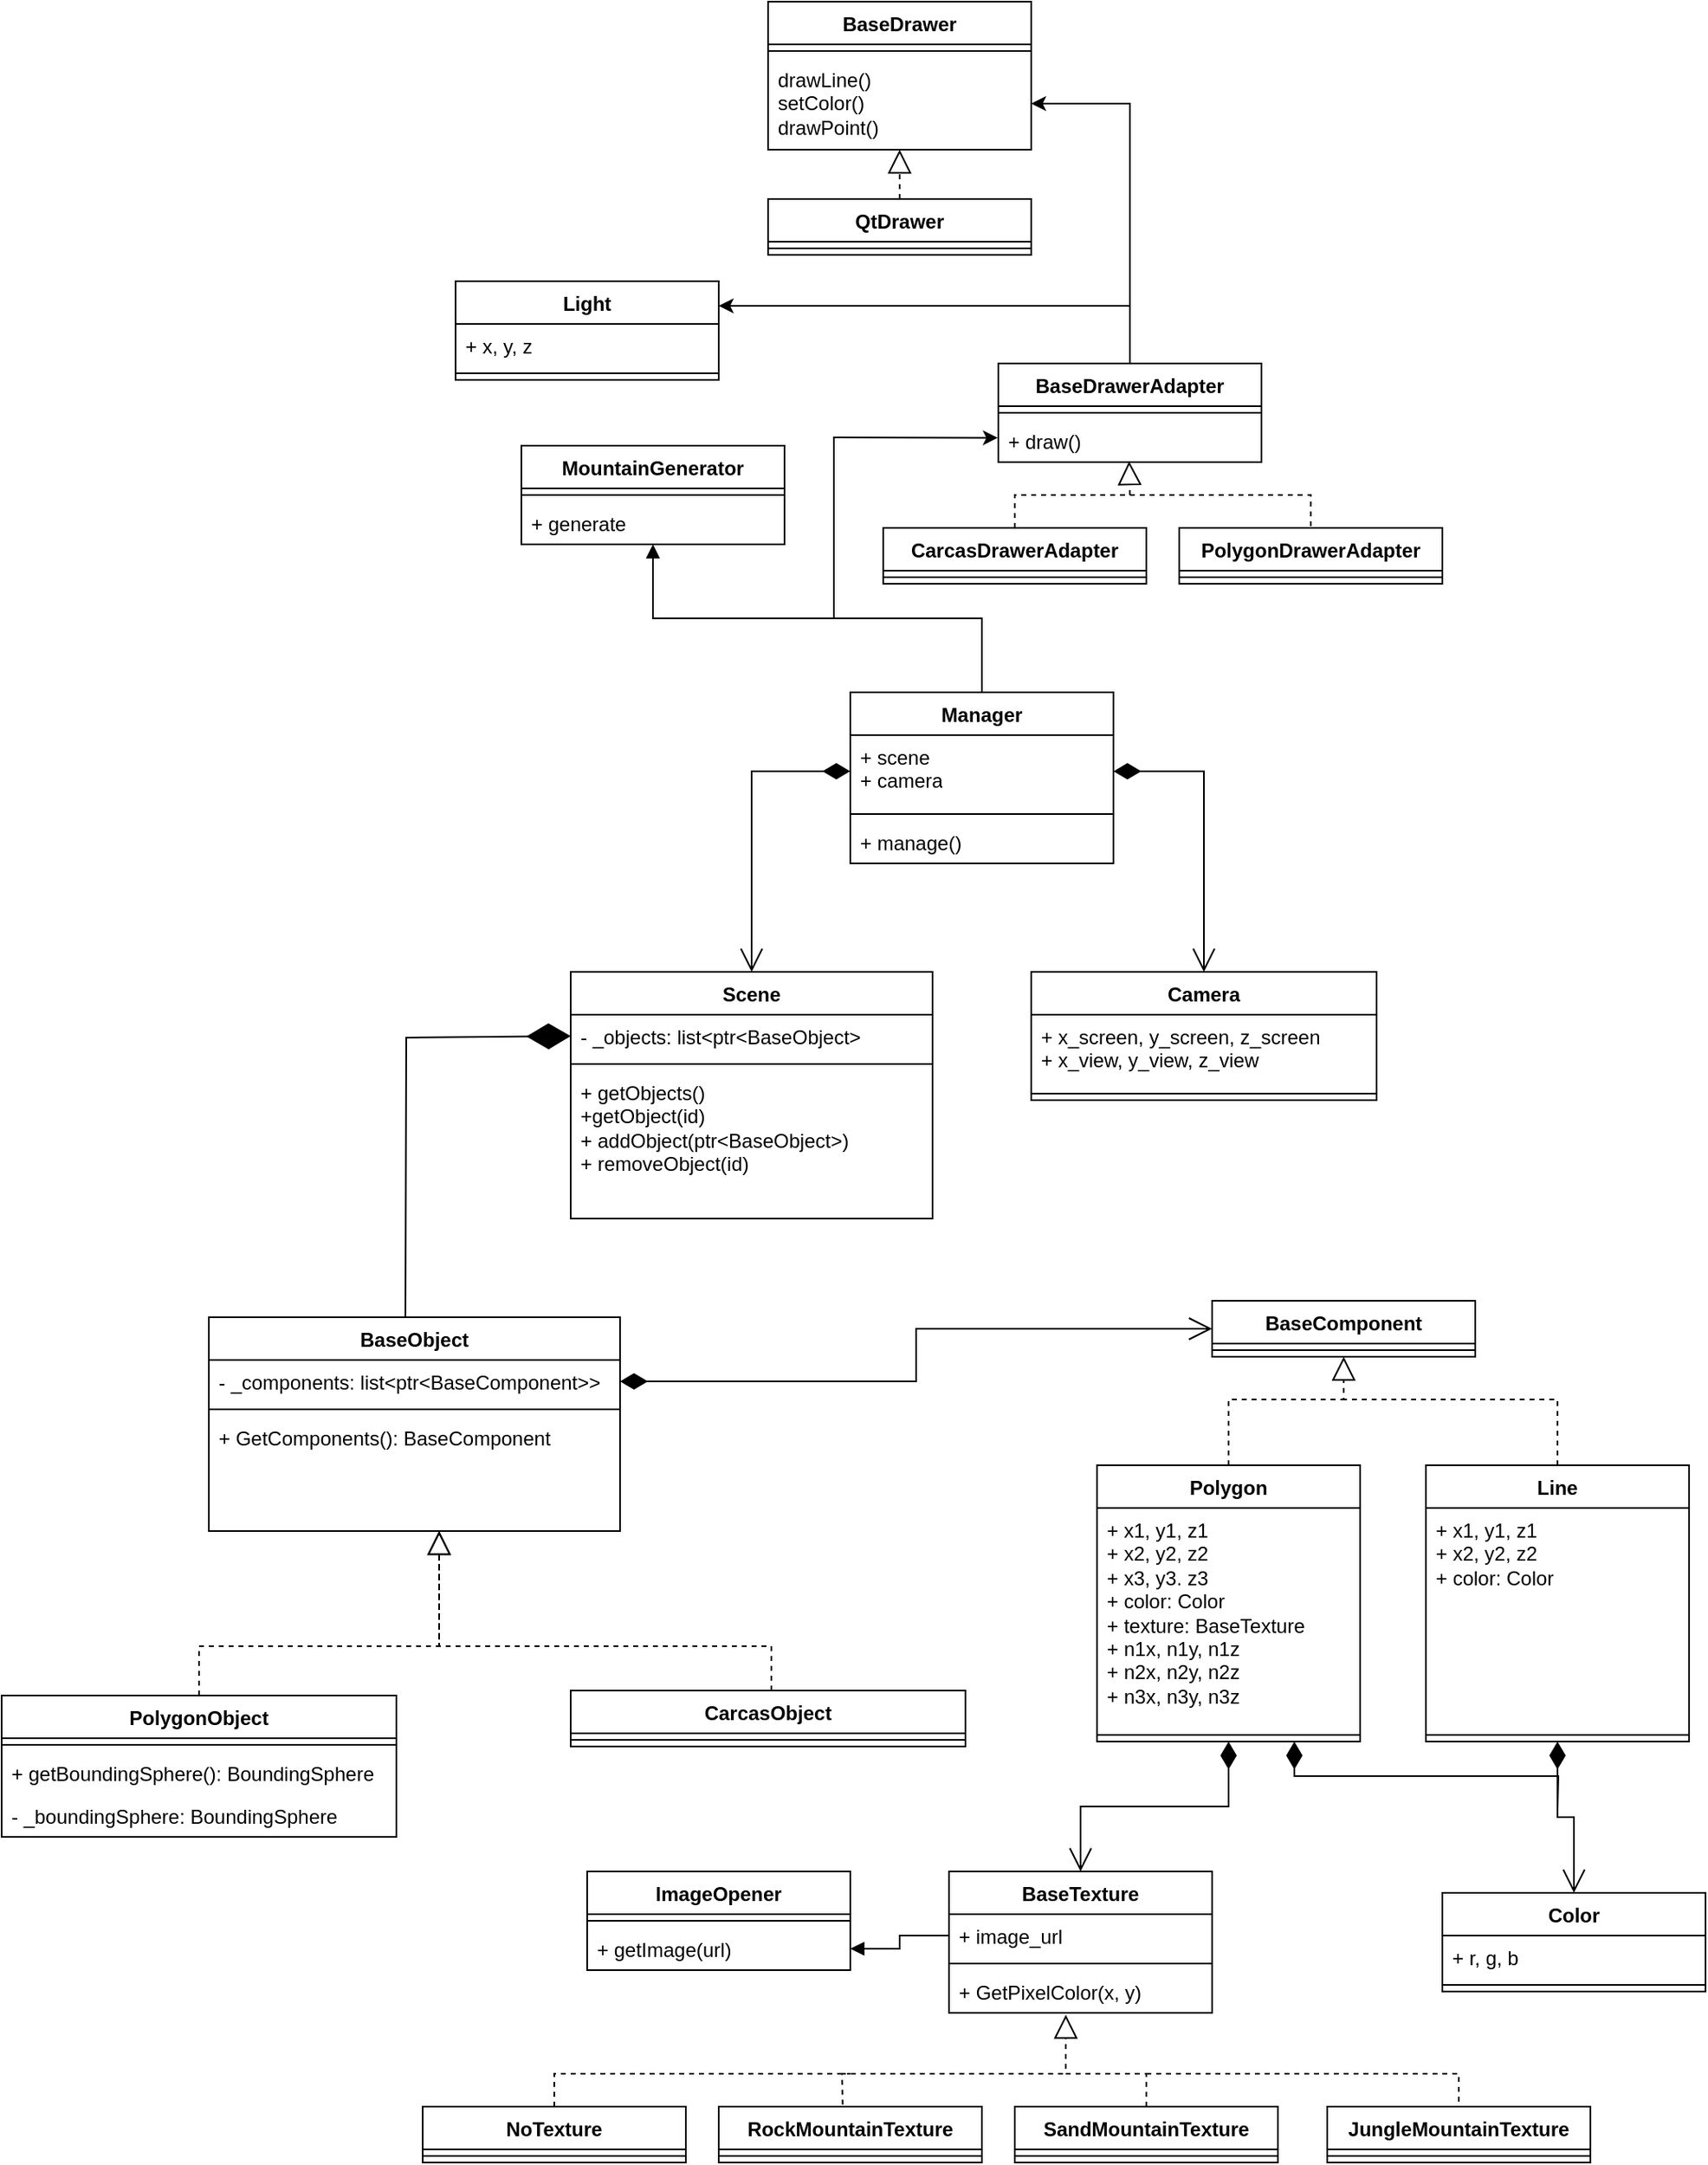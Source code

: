 <mxfile version="24.7.17" pages="6">
  <diagram name="Page-1" id="929967ad-93f9-6ef4-fab6-5d389245f69c">
    <mxGraphModel dx="2726" dy="3316" grid="1" gridSize="10" guides="1" tooltips="1" connect="1" arrows="1" fold="1" page="1" pageScale="1.5" pageWidth="1169" pageHeight="826" background="none" math="0" shadow="0">
      <root>
        <mxCell id="0" style=";html=1;" />
        <mxCell id="1" style=";html=1;" parent="0" />
        <mxCell id="kofYmV6ey2OTyy5FF9lb-1" value="BaseObject" style="swimlane;fontStyle=1;align=center;verticalAlign=top;childLayout=stackLayout;horizontal=1;startSize=26;horizontalStack=0;resizeParent=1;resizeParentMax=0;resizeLast=0;collapsible=1;marginBottom=0;whiteSpace=wrap;html=1;" parent="1" vertex="1">
          <mxGeometry x="360" y="120" width="250" height="130" as="geometry" />
        </mxCell>
        <mxCell id="kofYmV6ey2OTyy5FF9lb-2" value="- _components: list&amp;lt;ptr&amp;lt;BaseComponent&amp;gt;&amp;gt;" style="text;strokeColor=none;fillColor=none;align=left;verticalAlign=top;spacingLeft=4;spacingRight=4;overflow=hidden;rotatable=0;points=[[0,0.5],[1,0.5]];portConstraint=eastwest;whiteSpace=wrap;html=1;" parent="kofYmV6ey2OTyy5FF9lb-1" vertex="1">
          <mxGeometry y="26" width="250" height="26" as="geometry" />
        </mxCell>
        <mxCell id="kofYmV6ey2OTyy5FF9lb-3" value="" style="line;strokeWidth=1;fillColor=none;align=left;verticalAlign=middle;spacingTop=-1;spacingLeft=3;spacingRight=3;rotatable=0;labelPosition=right;points=[];portConstraint=eastwest;strokeColor=inherit;" parent="kofYmV6ey2OTyy5FF9lb-1" vertex="1">
          <mxGeometry y="52" width="250" height="8" as="geometry" />
        </mxCell>
        <mxCell id="kofYmV6ey2OTyy5FF9lb-4" value="+ GetComponents(): BaseComponent" style="text;strokeColor=none;fillColor=none;align=left;verticalAlign=top;spacingLeft=4;spacingRight=4;overflow=hidden;rotatable=0;points=[[0,0.5],[1,0.5]];portConstraint=eastwest;whiteSpace=wrap;html=1;" parent="kofYmV6ey2OTyy5FF9lb-1" vertex="1">
          <mxGeometry y="60" width="250" height="70" as="geometry" />
        </mxCell>
        <mxCell id="kofYmV6ey2OTyy5FF9lb-5" value="PolygonObject" style="swimlane;fontStyle=1;align=center;verticalAlign=top;childLayout=stackLayout;horizontal=1;startSize=26;horizontalStack=0;resizeParent=1;resizeParentMax=0;resizeLast=0;collapsible=1;marginBottom=0;whiteSpace=wrap;html=1;" parent="1" vertex="1">
          <mxGeometry x="234" y="350" width="240" height="86" as="geometry" />
        </mxCell>
        <mxCell id="kofYmV6ey2OTyy5FF9lb-7" value="" style="line;strokeWidth=1;fillColor=none;align=left;verticalAlign=middle;spacingTop=-1;spacingLeft=3;spacingRight=3;rotatable=0;labelPosition=right;points=[];portConstraint=eastwest;strokeColor=inherit;" parent="kofYmV6ey2OTyy5FF9lb-5" vertex="1">
          <mxGeometry y="26" width="240" height="8" as="geometry" />
        </mxCell>
        <mxCell id="kofYmV6ey2OTyy5FF9lb-8" value="+ getBoundingSphere(): BoundingSphere" style="text;strokeColor=none;fillColor=none;align=left;verticalAlign=top;spacingLeft=4;spacingRight=4;overflow=hidden;rotatable=0;points=[[0,0.5],[1,0.5]];portConstraint=eastwest;whiteSpace=wrap;html=1;" parent="kofYmV6ey2OTyy5FF9lb-5" vertex="1">
          <mxGeometry y="34" width="240" height="26" as="geometry" />
        </mxCell>
        <mxCell id="kofYmV6ey2OTyy5FF9lb-6" value="- _boundingSphere: BoundingSphere" style="text;strokeColor=none;fillColor=none;align=left;verticalAlign=top;spacingLeft=4;spacingRight=4;overflow=hidden;rotatable=0;points=[[0,0.5],[1,0.5]];portConstraint=eastwest;whiteSpace=wrap;html=1;" parent="kofYmV6ey2OTyy5FF9lb-5" vertex="1">
          <mxGeometry y="60" width="240" height="26" as="geometry" />
        </mxCell>
        <mxCell id="kofYmV6ey2OTyy5FF9lb-9" value="" style="endArrow=block;dashed=1;endFill=0;endSize=12;html=1;rounded=0;exitX=0.5;exitY=0;exitDx=0;exitDy=0;" parent="1" source="kofYmV6ey2OTyy5FF9lb-5" edge="1">
          <mxGeometry width="160" relative="1" as="geometry">
            <mxPoint x="480" y="250" as="sourcePoint" />
            <mxPoint x="500" y="250" as="targetPoint" />
            <Array as="points">
              <mxPoint x="354" y="320" />
              <mxPoint x="500" y="320" />
            </Array>
          </mxGeometry>
        </mxCell>
        <mxCell id="kofYmV6ey2OTyy5FF9lb-10" value="CarcasObject" style="swimlane;fontStyle=1;align=center;verticalAlign=top;childLayout=stackLayout;horizontal=1;startSize=26;horizontalStack=0;resizeParent=1;resizeParentMax=0;resizeLast=0;collapsible=1;marginBottom=0;whiteSpace=wrap;html=1;" parent="1" vertex="1">
          <mxGeometry x="580" y="347" width="240" height="34" as="geometry" />
        </mxCell>
        <mxCell id="kofYmV6ey2OTyy5FF9lb-12" value="" style="line;strokeWidth=1;fillColor=none;align=left;verticalAlign=middle;spacingTop=-1;spacingLeft=3;spacingRight=3;rotatable=0;labelPosition=right;points=[];portConstraint=eastwest;strokeColor=inherit;" parent="kofYmV6ey2OTyy5FF9lb-10" vertex="1">
          <mxGeometry y="26" width="240" height="8" as="geometry" />
        </mxCell>
        <mxCell id="kofYmV6ey2OTyy5FF9lb-16" value="" style="endArrow=block;dashed=1;endFill=0;endSize=12;html=1;rounded=0;exitX=0.5;exitY=0;exitDx=0;exitDy=0;entryX=0.552;entryY=1;entryDx=0;entryDy=0;entryPerimeter=0;" parent="1" edge="1">
          <mxGeometry width="160" relative="1" as="geometry">
            <mxPoint x="702" y="347" as="sourcePoint" />
            <mxPoint x="500" y="250" as="targetPoint" />
            <Array as="points">
              <mxPoint x="702" y="320" />
              <mxPoint x="500" y="320" />
            </Array>
          </mxGeometry>
        </mxCell>
        <mxCell id="kofYmV6ey2OTyy5FF9lb-18" value="BaseComponent" style="swimlane;fontStyle=1;align=center;verticalAlign=top;childLayout=stackLayout;horizontal=1;startSize=26;horizontalStack=0;resizeParent=1;resizeParentMax=0;resizeLast=0;collapsible=1;marginBottom=0;whiteSpace=wrap;html=1;" parent="1" vertex="1">
          <mxGeometry x="970" y="110" width="160" height="34" as="geometry" />
        </mxCell>
        <mxCell id="kofYmV6ey2OTyy5FF9lb-20" value="" style="line;strokeWidth=1;fillColor=none;align=left;verticalAlign=middle;spacingTop=-1;spacingLeft=3;spacingRight=3;rotatable=0;labelPosition=right;points=[];portConstraint=eastwest;strokeColor=inherit;" parent="kofYmV6ey2OTyy5FF9lb-18" vertex="1">
          <mxGeometry y="26" width="160" height="8" as="geometry" />
        </mxCell>
        <mxCell id="18cyYoI7cKAyX77hrDh_-1" value="Polygon" style="swimlane;fontStyle=1;align=center;verticalAlign=top;childLayout=stackLayout;horizontal=1;startSize=26;horizontalStack=0;resizeParent=1;resizeParentMax=0;resizeLast=0;collapsible=1;marginBottom=0;whiteSpace=wrap;html=1;" vertex="1" parent="1">
          <mxGeometry x="900" y="210" width="160" height="168" as="geometry">
            <mxRectangle x="830" y="210" width="80" height="30" as="alternateBounds" />
          </mxGeometry>
        </mxCell>
        <mxCell id="18cyYoI7cKAyX77hrDh_-2" value="+ x1, y1, z1&lt;div&gt;+ x2, y2, z2&lt;/div&gt;&lt;div&gt;+ x3, y3. z3&lt;br&gt;+ color: Color&lt;br&gt;+ texture: BaseTexture&lt;br&gt;+ n1x, n1y, n1z&lt;br&gt;+ n2x, n2y, n2z&lt;br&gt;+ n3x, n3y, n3z&lt;br&gt;&lt;div&gt;&lt;br&gt;&lt;div&gt;&lt;br&gt;&lt;/div&gt;&lt;/div&gt;&lt;/div&gt;" style="text;strokeColor=none;fillColor=none;align=left;verticalAlign=top;spacingLeft=4;spacingRight=4;overflow=hidden;rotatable=0;points=[[0,0.5],[1,0.5]];portConstraint=eastwest;whiteSpace=wrap;html=1;" vertex="1" parent="18cyYoI7cKAyX77hrDh_-1">
          <mxGeometry y="26" width="160" height="134" as="geometry" />
        </mxCell>
        <mxCell id="18cyYoI7cKAyX77hrDh_-3" value="" style="line;strokeWidth=1;fillColor=none;align=left;verticalAlign=middle;spacingTop=-1;spacingLeft=3;spacingRight=3;rotatable=0;labelPosition=right;points=[];portConstraint=eastwest;strokeColor=inherit;" vertex="1" parent="18cyYoI7cKAyX77hrDh_-1">
          <mxGeometry y="160" width="160" height="8" as="geometry" />
        </mxCell>
        <mxCell id="18cyYoI7cKAyX77hrDh_-9" value="Line" style="swimlane;fontStyle=1;align=center;verticalAlign=top;childLayout=stackLayout;horizontal=1;startSize=26;horizontalStack=0;resizeParent=1;resizeParentMax=0;resizeLast=0;collapsible=1;marginBottom=0;whiteSpace=wrap;html=1;" vertex="1" parent="1">
          <mxGeometry x="1100" y="210" width="160" height="168" as="geometry">
            <mxRectangle x="830" y="210" width="80" height="30" as="alternateBounds" />
          </mxGeometry>
        </mxCell>
        <mxCell id="18cyYoI7cKAyX77hrDh_-10" value="+ x1, y1, z1&lt;div&gt;+ x2, y2, z2&lt;/div&gt;&lt;div&gt;+ color: Color&lt;br&gt;&lt;div&gt;&lt;br&gt;&lt;div&gt;&lt;br&gt;&lt;/div&gt;&lt;/div&gt;&lt;/div&gt;" style="text;strokeColor=none;fillColor=none;align=left;verticalAlign=top;spacingLeft=4;spacingRight=4;overflow=hidden;rotatable=0;points=[[0,0.5],[1,0.5]];portConstraint=eastwest;whiteSpace=wrap;html=1;" vertex="1" parent="18cyYoI7cKAyX77hrDh_-9">
          <mxGeometry y="26" width="160" height="134" as="geometry" />
        </mxCell>
        <mxCell id="18cyYoI7cKAyX77hrDh_-11" value="" style="line;strokeWidth=1;fillColor=none;align=left;verticalAlign=middle;spacingTop=-1;spacingLeft=3;spacingRight=3;rotatable=0;labelPosition=right;points=[];portConstraint=eastwest;strokeColor=inherit;" vertex="1" parent="18cyYoI7cKAyX77hrDh_-9">
          <mxGeometry y="160" width="160" height="8" as="geometry" />
        </mxCell>
        <mxCell id="18cyYoI7cKAyX77hrDh_-13" value="" style="endArrow=block;dashed=1;endFill=0;endSize=12;html=1;rounded=0;entryX=0.5;entryY=1;entryDx=0;entryDy=0;exitX=0.5;exitY=0;exitDx=0;exitDy=0;" edge="1" parent="1" source="18cyYoI7cKAyX77hrDh_-1" target="kofYmV6ey2OTyy5FF9lb-18">
          <mxGeometry width="160" relative="1" as="geometry">
            <mxPoint x="760" y="370" as="sourcePoint" />
            <mxPoint x="920" y="370" as="targetPoint" />
            <Array as="points">
              <mxPoint x="980" y="170" />
              <mxPoint x="1050" y="170" />
            </Array>
          </mxGeometry>
        </mxCell>
        <mxCell id="18cyYoI7cKAyX77hrDh_-15" value="" style="endArrow=none;dashed=1;html=1;rounded=0;exitX=0.5;exitY=0;exitDx=0;exitDy=0;" edge="1" parent="1" source="18cyYoI7cKAyX77hrDh_-9">
          <mxGeometry width="50" height="50" relative="1" as="geometry">
            <mxPoint x="820" y="400" as="sourcePoint" />
            <mxPoint x="1050" y="170" as="targetPoint" />
            <Array as="points">
              <mxPoint x="1180" y="170" />
            </Array>
          </mxGeometry>
        </mxCell>
        <mxCell id="18cyYoI7cKAyX77hrDh_-17" value="" style="endArrow=open;html=1;endSize=12;startArrow=diamondThin;startSize=14;startFill=1;edgeStyle=orthogonalEdgeStyle;align=left;verticalAlign=bottom;rounded=0;exitX=1;exitY=0.5;exitDx=0;exitDy=0;entryX=0;entryY=0.5;entryDx=0;entryDy=0;" edge="1" parent="1" source="kofYmV6ey2OTyy5FF9lb-2" target="kofYmV6ey2OTyy5FF9lb-18">
          <mxGeometry x="-1" y="3" relative="1" as="geometry">
            <mxPoint x="640" y="370" as="sourcePoint" />
            <mxPoint x="800" y="370" as="targetPoint" />
          </mxGeometry>
        </mxCell>
        <mxCell id="18cyYoI7cKAyX77hrDh_-22" value="Color" style="swimlane;fontStyle=1;align=center;verticalAlign=top;childLayout=stackLayout;horizontal=1;startSize=26;horizontalStack=0;resizeParent=1;resizeParentMax=0;resizeLast=0;collapsible=1;marginBottom=0;whiteSpace=wrap;html=1;" vertex="1" parent="1">
          <mxGeometry x="1110" y="470" width="160" height="60" as="geometry" />
        </mxCell>
        <mxCell id="18cyYoI7cKAyX77hrDh_-23" value="+ r, g, b" style="text;strokeColor=none;fillColor=none;align=left;verticalAlign=top;spacingLeft=4;spacingRight=4;overflow=hidden;rotatable=0;points=[[0,0.5],[1,0.5]];portConstraint=eastwest;whiteSpace=wrap;html=1;" vertex="1" parent="18cyYoI7cKAyX77hrDh_-22">
          <mxGeometry y="26" width="160" height="26" as="geometry" />
        </mxCell>
        <mxCell id="18cyYoI7cKAyX77hrDh_-24" value="" style="line;strokeWidth=1;fillColor=none;align=left;verticalAlign=middle;spacingTop=-1;spacingLeft=3;spacingRight=3;rotatable=0;labelPosition=right;points=[];portConstraint=eastwest;strokeColor=inherit;" vertex="1" parent="18cyYoI7cKAyX77hrDh_-22">
          <mxGeometry y="52" width="160" height="8" as="geometry" />
        </mxCell>
        <mxCell id="18cyYoI7cKAyX77hrDh_-26" value="BaseTexture" style="swimlane;fontStyle=1;align=center;verticalAlign=top;childLayout=stackLayout;horizontal=1;startSize=26;horizontalStack=0;resizeParent=1;resizeParentMax=0;resizeLast=0;collapsible=1;marginBottom=0;whiteSpace=wrap;html=1;" vertex="1" parent="1">
          <mxGeometry x="810" y="457" width="160" height="86" as="geometry" />
        </mxCell>
        <mxCell id="18cyYoI7cKAyX77hrDh_-27" value="+ image_url&amp;nbsp;" style="text;strokeColor=none;fillColor=none;align=left;verticalAlign=top;spacingLeft=4;spacingRight=4;overflow=hidden;rotatable=0;points=[[0,0.5],[1,0.5]];portConstraint=eastwest;whiteSpace=wrap;html=1;" vertex="1" parent="18cyYoI7cKAyX77hrDh_-26">
          <mxGeometry y="26" width="160" height="26" as="geometry" />
        </mxCell>
        <mxCell id="18cyYoI7cKAyX77hrDh_-28" value="" style="line;strokeWidth=1;fillColor=none;align=left;verticalAlign=middle;spacingTop=-1;spacingLeft=3;spacingRight=3;rotatable=0;labelPosition=right;points=[];portConstraint=eastwest;strokeColor=inherit;" vertex="1" parent="18cyYoI7cKAyX77hrDh_-26">
          <mxGeometry y="52" width="160" height="8" as="geometry" />
        </mxCell>
        <mxCell id="18cyYoI7cKAyX77hrDh_-29" value="+ GetPixelColor(x, y)" style="text;strokeColor=none;fillColor=none;align=left;verticalAlign=top;spacingLeft=4;spacingRight=4;overflow=hidden;rotatable=0;points=[[0,0.5],[1,0.5]];portConstraint=eastwest;whiteSpace=wrap;html=1;" vertex="1" parent="18cyYoI7cKAyX77hrDh_-26">
          <mxGeometry y="60" width="160" height="26" as="geometry" />
        </mxCell>
        <mxCell id="18cyYoI7cKAyX77hrDh_-30" value="RockMountainTexture" style="swimlane;fontStyle=1;align=center;verticalAlign=top;childLayout=stackLayout;horizontal=1;startSize=26;horizontalStack=0;resizeParent=1;resizeParentMax=0;resizeLast=0;collapsible=1;marginBottom=0;whiteSpace=wrap;html=1;" vertex="1" parent="1">
          <mxGeometry x="670" y="600" width="160" height="34" as="geometry" />
        </mxCell>
        <mxCell id="18cyYoI7cKAyX77hrDh_-32" value="" style="line;strokeWidth=1;fillColor=none;align=left;verticalAlign=middle;spacingTop=-1;spacingLeft=3;spacingRight=3;rotatable=0;labelPosition=right;points=[];portConstraint=eastwest;strokeColor=inherit;" vertex="1" parent="18cyYoI7cKAyX77hrDh_-30">
          <mxGeometry y="26" width="160" height="8" as="geometry" />
        </mxCell>
        <mxCell id="18cyYoI7cKAyX77hrDh_-34" value="SandMountainTexture" style="swimlane;fontStyle=1;align=center;verticalAlign=top;childLayout=stackLayout;horizontal=1;startSize=26;horizontalStack=0;resizeParent=1;resizeParentMax=0;resizeLast=0;collapsible=1;marginBottom=0;whiteSpace=wrap;html=1;" vertex="1" parent="1">
          <mxGeometry x="850" y="600" width="160" height="34" as="geometry" />
        </mxCell>
        <mxCell id="18cyYoI7cKAyX77hrDh_-35" value="" style="line;strokeWidth=1;fillColor=none;align=left;verticalAlign=middle;spacingTop=-1;spacingLeft=3;spacingRight=3;rotatable=0;labelPosition=right;points=[];portConstraint=eastwest;strokeColor=inherit;" vertex="1" parent="18cyYoI7cKAyX77hrDh_-34">
          <mxGeometry y="26" width="160" height="8" as="geometry" />
        </mxCell>
        <mxCell id="18cyYoI7cKAyX77hrDh_-36" value="JungleMountainTexture" style="swimlane;fontStyle=1;align=center;verticalAlign=top;childLayout=stackLayout;horizontal=1;startSize=26;horizontalStack=0;resizeParent=1;resizeParentMax=0;resizeLast=0;collapsible=1;marginBottom=0;whiteSpace=wrap;html=1;" vertex="1" parent="1">
          <mxGeometry x="1040" y="600" width="160" height="34" as="geometry" />
        </mxCell>
        <mxCell id="18cyYoI7cKAyX77hrDh_-37" value="" style="line;strokeWidth=1;fillColor=none;align=left;verticalAlign=middle;spacingTop=-1;spacingLeft=3;spacingRight=3;rotatable=0;labelPosition=right;points=[];portConstraint=eastwest;strokeColor=inherit;" vertex="1" parent="18cyYoI7cKAyX77hrDh_-36">
          <mxGeometry y="26" width="160" height="8" as="geometry" />
        </mxCell>
        <mxCell id="18cyYoI7cKAyX77hrDh_-38" value="NoTexture" style="swimlane;fontStyle=1;align=center;verticalAlign=top;childLayout=stackLayout;horizontal=1;startSize=26;horizontalStack=0;resizeParent=1;resizeParentMax=0;resizeLast=0;collapsible=1;marginBottom=0;whiteSpace=wrap;html=1;" vertex="1" parent="1">
          <mxGeometry x="490" y="600" width="160" height="34" as="geometry" />
        </mxCell>
        <mxCell id="18cyYoI7cKAyX77hrDh_-39" value="" style="line;strokeWidth=1;fillColor=none;align=left;verticalAlign=middle;spacingTop=-1;spacingLeft=3;spacingRight=3;rotatable=0;labelPosition=right;points=[];portConstraint=eastwest;strokeColor=inherit;" vertex="1" parent="18cyYoI7cKAyX77hrDh_-38">
          <mxGeometry y="26" width="160" height="8" as="geometry" />
        </mxCell>
        <mxCell id="18cyYoI7cKAyX77hrDh_-40" value="" style="endArrow=block;dashed=1;endFill=0;endSize=12;html=1;rounded=0;exitX=0.5;exitY=0;exitDx=0;exitDy=0;entryX=0.444;entryY=1.044;entryDx=0;entryDy=0;entryPerimeter=0;" edge="1" parent="1" source="18cyYoI7cKAyX77hrDh_-34" target="18cyYoI7cKAyX77hrDh_-29">
          <mxGeometry width="160" relative="1" as="geometry">
            <mxPoint x="770" y="460" as="sourcePoint" />
            <mxPoint x="930" y="460" as="targetPoint" />
            <Array as="points">
              <mxPoint x="930" y="580" />
              <mxPoint x="881" y="580" />
            </Array>
          </mxGeometry>
        </mxCell>
        <mxCell id="18cyYoI7cKAyX77hrDh_-41" value="" style="endArrow=none;dashed=1;html=1;rounded=0;exitX=0.471;exitY=-0.038;exitDx=0;exitDy=0;exitPerimeter=0;" edge="1" parent="1" source="18cyYoI7cKAyX77hrDh_-30">
          <mxGeometry width="50" height="50" relative="1" as="geometry">
            <mxPoint x="840" y="480" as="sourcePoint" />
            <mxPoint x="880" y="580" as="targetPoint" />
            <Array as="points">
              <mxPoint x="745" y="580" />
            </Array>
          </mxGeometry>
        </mxCell>
        <mxCell id="18cyYoI7cKAyX77hrDh_-42" value="" style="endArrow=none;dashed=1;html=1;rounded=0;entryX=0.5;entryY=0;entryDx=0;entryDy=0;" edge="1" parent="1" target="18cyYoI7cKAyX77hrDh_-36">
          <mxGeometry width="50" height="50" relative="1" as="geometry">
            <mxPoint x="930" y="580" as="sourcePoint" />
            <mxPoint x="940" y="440" as="targetPoint" />
            <Array as="points">
              <mxPoint x="1120" y="580" />
            </Array>
          </mxGeometry>
        </mxCell>
        <mxCell id="18cyYoI7cKAyX77hrDh_-43" value="" style="endArrow=none;dashed=1;html=1;rounded=0;exitX=0.5;exitY=0;exitDx=0;exitDy=0;" edge="1" parent="1" source="18cyYoI7cKAyX77hrDh_-38">
          <mxGeometry width="50" height="50" relative="1" as="geometry">
            <mxPoint x="670" y="490" as="sourcePoint" />
            <mxPoint x="750" y="580" as="targetPoint" />
            <Array as="points">
              <mxPoint x="570" y="580" />
            </Array>
          </mxGeometry>
        </mxCell>
        <mxCell id="18cyYoI7cKAyX77hrDh_-44" value="" style="endArrow=open;html=1;endSize=12;startArrow=diamondThin;startSize=14;startFill=1;edgeStyle=orthogonalEdgeStyle;align=left;verticalAlign=bottom;rounded=0;exitX=0.5;exitY=1;exitDx=0;exitDy=0;entryX=0.5;entryY=0;entryDx=0;entryDy=0;fontSize=10;" edge="1" parent="1" source="18cyYoI7cKAyX77hrDh_-9" target="18cyYoI7cKAyX77hrDh_-22">
          <mxGeometry x="-1" y="3" relative="1" as="geometry">
            <mxPoint x="820" y="410" as="sourcePoint" />
            <mxPoint x="980" y="410" as="targetPoint" />
            <mxPoint as="offset" />
          </mxGeometry>
        </mxCell>
        <mxCell id="18cyYoI7cKAyX77hrDh_-45" value="" style="endArrow=open;html=1;endSize=12;startArrow=diamondThin;startSize=14;startFill=1;edgeStyle=orthogonalEdgeStyle;align=left;verticalAlign=bottom;rounded=0;exitX=0.5;exitY=1;exitDx=0;exitDy=0;entryX=0.5;entryY=0;entryDx=0;entryDy=0;" edge="1" parent="1" source="18cyYoI7cKAyX77hrDh_-1" target="18cyYoI7cKAyX77hrDh_-26">
          <mxGeometry x="-1" y="3" relative="1" as="geometry">
            <mxPoint x="800" y="350" as="sourcePoint" />
            <mxPoint x="960" y="350" as="targetPoint" />
          </mxGeometry>
        </mxCell>
        <mxCell id="18cyYoI7cKAyX77hrDh_-46" value="&lt;div&gt;&lt;br&gt;&lt;/div&gt;" style="endArrow=none;html=1;endSize=12;startArrow=diamondThin;startSize=14;startFill=1;edgeStyle=orthogonalEdgeStyle;align=left;verticalAlign=bottom;rounded=0;exitX=0.75;exitY=1;exitDx=0;exitDy=0;endFill=0;" edge="1" parent="1" source="18cyYoI7cKAyX77hrDh_-1">
          <mxGeometry x="-1" y="3" relative="1" as="geometry">
            <mxPoint x="800" y="350" as="sourcePoint" />
            <mxPoint x="1180" y="420" as="targetPoint" />
          </mxGeometry>
        </mxCell>
        <mxCell id="18cyYoI7cKAyX77hrDh_-51" value="ImageOpener" style="swimlane;fontStyle=1;align=center;verticalAlign=top;childLayout=stackLayout;horizontal=1;startSize=26;horizontalStack=0;resizeParent=1;resizeParentMax=0;resizeLast=0;collapsible=1;marginBottom=0;whiteSpace=wrap;html=1;" vertex="1" parent="1">
          <mxGeometry x="590" y="457" width="160" height="60" as="geometry" />
        </mxCell>
        <mxCell id="18cyYoI7cKAyX77hrDh_-53" value="" style="line;strokeWidth=1;fillColor=none;align=left;verticalAlign=middle;spacingTop=-1;spacingLeft=3;spacingRight=3;rotatable=0;labelPosition=right;points=[];portConstraint=eastwest;strokeColor=inherit;" vertex="1" parent="18cyYoI7cKAyX77hrDh_-51">
          <mxGeometry y="26" width="160" height="8" as="geometry" />
        </mxCell>
        <mxCell id="18cyYoI7cKAyX77hrDh_-54" value="+ getImage(url)" style="text;strokeColor=none;fillColor=none;align=left;verticalAlign=top;spacingLeft=4;spacingRight=4;overflow=hidden;rotatable=0;points=[[0,0.5],[1,0.5]];portConstraint=eastwest;whiteSpace=wrap;html=1;" vertex="1" parent="18cyYoI7cKAyX77hrDh_-51">
          <mxGeometry y="34" width="160" height="26" as="geometry" />
        </mxCell>
        <mxCell id="18cyYoI7cKAyX77hrDh_-55" value="" style="endArrow=block;endFill=1;html=1;edgeStyle=orthogonalEdgeStyle;align=left;verticalAlign=top;rounded=0;exitX=0;exitY=0.5;exitDx=0;exitDy=0;entryX=1;entryY=0.5;entryDx=0;entryDy=0;" edge="1" parent="1" source="18cyYoI7cKAyX77hrDh_-27" target="18cyYoI7cKAyX77hrDh_-54">
          <mxGeometry x="-1" relative="1" as="geometry">
            <mxPoint x="800" y="390" as="sourcePoint" />
            <mxPoint x="960" y="390" as="targetPoint" />
          </mxGeometry>
        </mxCell>
        <mxCell id="18cyYoI7cKAyX77hrDh_-57" value="Scene" style="swimlane;fontStyle=1;align=center;verticalAlign=top;childLayout=stackLayout;horizontal=1;startSize=26;horizontalStack=0;resizeParent=1;resizeParentMax=0;resizeLast=0;collapsible=1;marginBottom=0;whiteSpace=wrap;html=1;" vertex="1" parent="1">
          <mxGeometry x="580" y="-90" width="220" height="150" as="geometry" />
        </mxCell>
        <mxCell id="18cyYoI7cKAyX77hrDh_-58" value="- _objects: list&amp;lt;ptr&amp;lt;BaseObject&amp;gt;" style="text;strokeColor=none;fillColor=none;align=left;verticalAlign=top;spacingLeft=4;spacingRight=4;overflow=hidden;rotatable=0;points=[[0,0.5],[1,0.5]];portConstraint=eastwest;whiteSpace=wrap;html=1;" vertex="1" parent="18cyYoI7cKAyX77hrDh_-57">
          <mxGeometry y="26" width="220" height="26" as="geometry" />
        </mxCell>
        <mxCell id="18cyYoI7cKAyX77hrDh_-59" value="" style="line;strokeWidth=1;fillColor=none;align=left;verticalAlign=middle;spacingTop=-1;spacingLeft=3;spacingRight=3;rotatable=0;labelPosition=right;points=[];portConstraint=eastwest;strokeColor=inherit;" vertex="1" parent="18cyYoI7cKAyX77hrDh_-57">
          <mxGeometry y="52" width="220" height="8" as="geometry" />
        </mxCell>
        <mxCell id="18cyYoI7cKAyX77hrDh_-60" value="+ getObjects()&lt;br&gt;+getObject(id)&lt;br&gt;+ addObject(ptr&amp;lt;BaseObject&amp;gt;)&lt;br&gt;+ removeObject(id)" style="text;strokeColor=none;fillColor=none;align=left;verticalAlign=top;spacingLeft=4;spacingRight=4;overflow=hidden;rotatable=0;points=[[0,0.5],[1,0.5]];portConstraint=eastwest;whiteSpace=wrap;html=1;" vertex="1" parent="18cyYoI7cKAyX77hrDh_-57">
          <mxGeometry y="60" width="220" height="90" as="geometry" />
        </mxCell>
        <mxCell id="18cyYoI7cKAyX77hrDh_-61" value="" style="endArrow=diamondThin;endFill=1;endSize=24;html=1;rounded=0;exitX=0.478;exitY=0.004;exitDx=0;exitDy=0;entryX=0;entryY=0.5;entryDx=0;entryDy=0;exitPerimeter=0;" edge="1" parent="1" source="kofYmV6ey2OTyy5FF9lb-1" target="18cyYoI7cKAyX77hrDh_-58">
          <mxGeometry width="160" relative="1" as="geometry">
            <mxPoint x="650" y="160" as="sourcePoint" />
            <mxPoint x="810" y="160" as="targetPoint" />
            <Array as="points">
              <mxPoint x="480" y="-50" />
            </Array>
          </mxGeometry>
        </mxCell>
        <mxCell id="18cyYoI7cKAyX77hrDh_-62" value="Camera" style="swimlane;fontStyle=1;align=center;verticalAlign=top;childLayout=stackLayout;horizontal=1;startSize=26;horizontalStack=0;resizeParent=1;resizeParentMax=0;resizeLast=0;collapsible=1;marginBottom=0;whiteSpace=wrap;html=1;" vertex="1" parent="1">
          <mxGeometry x="860" y="-90" width="210" height="78" as="geometry" />
        </mxCell>
        <mxCell id="18cyYoI7cKAyX77hrDh_-63" value="+ x_screen, y_screen, z_screen&lt;br&gt;+ x_view, y_view, z_view" style="text;strokeColor=none;fillColor=none;align=left;verticalAlign=top;spacingLeft=4;spacingRight=4;overflow=hidden;rotatable=0;points=[[0,0.5],[1,0.5]];portConstraint=eastwest;whiteSpace=wrap;html=1;" vertex="1" parent="18cyYoI7cKAyX77hrDh_-62">
          <mxGeometry y="26" width="210" height="44" as="geometry" />
        </mxCell>
        <mxCell id="18cyYoI7cKAyX77hrDh_-64" value="" style="line;strokeWidth=1;fillColor=none;align=left;verticalAlign=middle;spacingTop=-1;spacingLeft=3;spacingRight=3;rotatable=0;labelPosition=right;points=[];portConstraint=eastwest;strokeColor=inherit;" vertex="1" parent="18cyYoI7cKAyX77hrDh_-62">
          <mxGeometry y="70" width="210" height="8" as="geometry" />
        </mxCell>
        <mxCell id="18cyYoI7cKAyX77hrDh_-67" value="Manager" style="swimlane;fontStyle=1;align=center;verticalAlign=top;childLayout=stackLayout;horizontal=1;startSize=26;horizontalStack=0;resizeParent=1;resizeParentMax=0;resizeLast=0;collapsible=1;marginBottom=0;whiteSpace=wrap;html=1;" vertex="1" parent="1">
          <mxGeometry x="750" y="-260" width="160" height="104" as="geometry" />
        </mxCell>
        <mxCell id="18cyYoI7cKAyX77hrDh_-68" value="+ scene&lt;br&gt;+ camera" style="text;strokeColor=none;fillColor=none;align=left;verticalAlign=top;spacingLeft=4;spacingRight=4;overflow=hidden;rotatable=0;points=[[0,0.5],[1,0.5]];portConstraint=eastwest;whiteSpace=wrap;html=1;" vertex="1" parent="18cyYoI7cKAyX77hrDh_-67">
          <mxGeometry y="26" width="160" height="44" as="geometry" />
        </mxCell>
        <mxCell id="18cyYoI7cKAyX77hrDh_-69" value="" style="line;strokeWidth=1;fillColor=none;align=left;verticalAlign=middle;spacingTop=-1;spacingLeft=3;spacingRight=3;rotatable=0;labelPosition=right;points=[];portConstraint=eastwest;strokeColor=inherit;" vertex="1" parent="18cyYoI7cKAyX77hrDh_-67">
          <mxGeometry y="70" width="160" height="8" as="geometry" />
        </mxCell>
        <mxCell id="18cyYoI7cKAyX77hrDh_-70" value="+ manage()" style="text;strokeColor=none;fillColor=none;align=left;verticalAlign=top;spacingLeft=4;spacingRight=4;overflow=hidden;rotatable=0;points=[[0,0.5],[1,0.5]];portConstraint=eastwest;whiteSpace=wrap;html=1;" vertex="1" parent="18cyYoI7cKAyX77hrDh_-67">
          <mxGeometry y="78" width="160" height="26" as="geometry" />
        </mxCell>
        <mxCell id="18cyYoI7cKAyX77hrDh_-71" value="" style="endArrow=open;html=1;endSize=12;startArrow=diamondThin;startSize=14;startFill=1;edgeStyle=orthogonalEdgeStyle;align=left;verticalAlign=bottom;rounded=0;exitX=0;exitY=0.5;exitDx=0;exitDy=0;entryX=0.5;entryY=0;entryDx=0;entryDy=0;" edge="1" parent="1" source="18cyYoI7cKAyX77hrDh_-68" target="18cyYoI7cKAyX77hrDh_-57">
          <mxGeometry x="-1" y="3" relative="1" as="geometry">
            <mxPoint x="750" y="-140" as="sourcePoint" />
            <mxPoint x="910" y="-140" as="targetPoint" />
          </mxGeometry>
        </mxCell>
        <mxCell id="18cyYoI7cKAyX77hrDh_-72" value="" style="endArrow=open;html=1;endSize=12;startArrow=diamondThin;startSize=14;startFill=1;edgeStyle=orthogonalEdgeStyle;align=left;verticalAlign=bottom;rounded=0;exitX=1;exitY=0.5;exitDx=0;exitDy=0;entryX=0.5;entryY=0;entryDx=0;entryDy=0;" edge="1" parent="1" source="18cyYoI7cKAyX77hrDh_-68" target="18cyYoI7cKAyX77hrDh_-62">
          <mxGeometry x="-1" y="3" relative="1" as="geometry">
            <mxPoint x="750" y="-140" as="sourcePoint" />
            <mxPoint x="910" y="-140" as="targetPoint" />
            <mxPoint as="offset" />
          </mxGeometry>
        </mxCell>
        <mxCell id="18cyYoI7cKAyX77hrDh_-73" value="MountainGenerator" style="swimlane;fontStyle=1;align=center;verticalAlign=top;childLayout=stackLayout;horizontal=1;startSize=26;horizontalStack=0;resizeParent=1;resizeParentMax=0;resizeLast=0;collapsible=1;marginBottom=0;whiteSpace=wrap;html=1;" vertex="1" parent="1">
          <mxGeometry x="550" y="-410" width="160" height="60" as="geometry" />
        </mxCell>
        <mxCell id="18cyYoI7cKAyX77hrDh_-75" value="" style="line;strokeWidth=1;fillColor=none;align=left;verticalAlign=middle;spacingTop=-1;spacingLeft=3;spacingRight=3;rotatable=0;labelPosition=right;points=[];portConstraint=eastwest;strokeColor=inherit;" vertex="1" parent="18cyYoI7cKAyX77hrDh_-73">
          <mxGeometry y="26" width="160" height="8" as="geometry" />
        </mxCell>
        <mxCell id="18cyYoI7cKAyX77hrDh_-76" value="+ generate" style="text;strokeColor=none;fillColor=none;align=left;verticalAlign=top;spacingLeft=4;spacingRight=4;overflow=hidden;rotatable=0;points=[[0,0.5],[1,0.5]];portConstraint=eastwest;whiteSpace=wrap;html=1;" vertex="1" parent="18cyYoI7cKAyX77hrDh_-73">
          <mxGeometry y="34" width="160" height="26" as="geometry" />
        </mxCell>
        <mxCell id="18cyYoI7cKAyX77hrDh_-77" value="BaseDrawerAdapter" style="swimlane;fontStyle=1;align=center;verticalAlign=top;childLayout=stackLayout;horizontal=1;startSize=26;horizontalStack=0;resizeParent=1;resizeParentMax=0;resizeLast=0;collapsible=1;marginBottom=0;whiteSpace=wrap;html=1;" vertex="1" parent="1">
          <mxGeometry x="840" y="-460" width="160" height="60" as="geometry" />
        </mxCell>
        <mxCell id="18cyYoI7cKAyX77hrDh_-79" value="" style="line;strokeWidth=1;fillColor=none;align=left;verticalAlign=middle;spacingTop=-1;spacingLeft=3;spacingRight=3;rotatable=0;labelPosition=right;points=[];portConstraint=eastwest;strokeColor=inherit;" vertex="1" parent="18cyYoI7cKAyX77hrDh_-77">
          <mxGeometry y="26" width="160" height="8" as="geometry" />
        </mxCell>
        <mxCell id="18cyYoI7cKAyX77hrDh_-80" value="+ draw()" style="text;strokeColor=none;fillColor=none;align=left;verticalAlign=top;spacingLeft=4;spacingRight=4;overflow=hidden;rotatable=0;points=[[0,0.5],[1,0.5]];portConstraint=eastwest;whiteSpace=wrap;html=1;" vertex="1" parent="18cyYoI7cKAyX77hrDh_-77">
          <mxGeometry y="34" width="160" height="26" as="geometry" />
        </mxCell>
        <mxCell id="18cyYoI7cKAyX77hrDh_-81" value="CarcasDrawerAdapter" style="swimlane;fontStyle=1;align=center;verticalAlign=top;childLayout=stackLayout;horizontal=1;startSize=26;horizontalStack=0;resizeParent=1;resizeParentMax=0;resizeLast=0;collapsible=1;marginBottom=0;whiteSpace=wrap;html=1;" vertex="1" parent="1">
          <mxGeometry x="770" y="-360" width="160" height="34" as="geometry" />
        </mxCell>
        <mxCell id="18cyYoI7cKAyX77hrDh_-82" value="" style="line;strokeWidth=1;fillColor=none;align=left;verticalAlign=middle;spacingTop=-1;spacingLeft=3;spacingRight=3;rotatable=0;labelPosition=right;points=[];portConstraint=eastwest;strokeColor=inherit;" vertex="1" parent="18cyYoI7cKAyX77hrDh_-81">
          <mxGeometry y="26" width="160" height="8" as="geometry" />
        </mxCell>
        <mxCell id="18cyYoI7cKAyX77hrDh_-84" value="PolygonDrawerAdapter" style="swimlane;fontStyle=1;align=center;verticalAlign=top;childLayout=stackLayout;horizontal=1;startSize=26;horizontalStack=0;resizeParent=1;resizeParentMax=0;resizeLast=0;collapsible=1;marginBottom=0;whiteSpace=wrap;html=1;" vertex="1" parent="1">
          <mxGeometry x="950" y="-360" width="160" height="34" as="geometry" />
        </mxCell>
        <mxCell id="18cyYoI7cKAyX77hrDh_-85" value="" style="line;strokeWidth=1;fillColor=none;align=left;verticalAlign=middle;spacingTop=-1;spacingLeft=3;spacingRight=3;rotatable=0;labelPosition=right;points=[];portConstraint=eastwest;strokeColor=inherit;" vertex="1" parent="18cyYoI7cKAyX77hrDh_-84">
          <mxGeometry y="26" width="160" height="8" as="geometry" />
        </mxCell>
        <mxCell id="18cyYoI7cKAyX77hrDh_-87" value="" style="endArrow=block;dashed=1;endFill=0;endSize=12;html=1;rounded=0;exitX=0.5;exitY=0;exitDx=0;exitDy=0;entryX=0.497;entryY=0.98;entryDx=0;entryDy=0;entryPerimeter=0;" edge="1" parent="1" source="18cyYoI7cKAyX77hrDh_-81" target="18cyYoI7cKAyX77hrDh_-80">
          <mxGeometry width="160" relative="1" as="geometry">
            <mxPoint x="740" y="-260" as="sourcePoint" />
            <mxPoint x="900" y="-260" as="targetPoint" />
            <Array as="points">
              <mxPoint x="850" y="-380" />
              <mxPoint x="920" y="-380" />
            </Array>
          </mxGeometry>
        </mxCell>
        <mxCell id="18cyYoI7cKAyX77hrDh_-88" value="" style="endArrow=none;dashed=1;html=1;rounded=0;entryX=0.5;entryY=0;entryDx=0;entryDy=0;" edge="1" parent="1" target="18cyYoI7cKAyX77hrDh_-84">
          <mxGeometry width="50" height="50" relative="1" as="geometry">
            <mxPoint x="920" y="-380" as="sourcePoint" />
            <mxPoint x="850" y="-290" as="targetPoint" />
            <Array as="points">
              <mxPoint x="1030" y="-380" />
            </Array>
          </mxGeometry>
        </mxCell>
        <mxCell id="18cyYoI7cKAyX77hrDh_-90" value="" style="endArrow=block;endFill=1;html=1;edgeStyle=orthogonalEdgeStyle;align=left;verticalAlign=top;rounded=0;exitX=0.5;exitY=0;exitDx=0;exitDy=0;entryX=0.5;entryY=1;entryDx=0;entryDy=0;entryPerimeter=0;" edge="1" parent="1" source="18cyYoI7cKAyX77hrDh_-67" target="18cyYoI7cKAyX77hrDh_-76">
          <mxGeometry x="-1" relative="1" as="geometry">
            <mxPoint x="690" y="-270" as="sourcePoint" />
            <mxPoint x="850" y="-270" as="targetPoint" />
            <mxPoint as="offset" />
          </mxGeometry>
        </mxCell>
        <mxCell id="18cyYoI7cKAyX77hrDh_-92" value="" style="endArrow=classic;html=1;rounded=0;entryX=-0.002;entryY=0.24;entryDx=0;entryDy=0;entryPerimeter=0;" edge="1" parent="1">
          <mxGeometry width="50" height="50" relative="1" as="geometry">
            <mxPoint x="740" y="-305" as="sourcePoint" />
            <mxPoint x="839.68" y="-414.76" as="targetPoint" />
            <Array as="points">
              <mxPoint x="740" y="-415" />
            </Array>
          </mxGeometry>
        </mxCell>
        <mxCell id="18cyYoI7cKAyX77hrDh_-93" value="BaseDrawer" style="swimlane;fontStyle=1;align=center;verticalAlign=top;childLayout=stackLayout;horizontal=1;startSize=26;horizontalStack=0;resizeParent=1;resizeParentMax=0;resizeLast=0;collapsible=1;marginBottom=0;whiteSpace=wrap;html=1;" vertex="1" parent="1">
          <mxGeometry x="700" y="-680" width="160" height="90" as="geometry" />
        </mxCell>
        <mxCell id="18cyYoI7cKAyX77hrDh_-95" value="" style="line;strokeWidth=1;fillColor=none;align=left;verticalAlign=middle;spacingTop=-1;spacingLeft=3;spacingRight=3;rotatable=0;labelPosition=right;points=[];portConstraint=eastwest;strokeColor=inherit;" vertex="1" parent="18cyYoI7cKAyX77hrDh_-93">
          <mxGeometry y="26" width="160" height="8" as="geometry" />
        </mxCell>
        <mxCell id="18cyYoI7cKAyX77hrDh_-96" value="drawLine()&lt;br&gt;setColor()&lt;br&gt;drawPoint()" style="text;strokeColor=none;fillColor=none;align=left;verticalAlign=top;spacingLeft=4;spacingRight=4;overflow=hidden;rotatable=0;points=[[0,0.5],[1,0.5]];portConstraint=eastwest;whiteSpace=wrap;html=1;" vertex="1" parent="18cyYoI7cKAyX77hrDh_-93">
          <mxGeometry y="34" width="160" height="56" as="geometry" />
        </mxCell>
        <mxCell id="18cyYoI7cKAyX77hrDh_-97" value="QtDrawer" style="swimlane;fontStyle=1;align=center;verticalAlign=top;childLayout=stackLayout;horizontal=1;startSize=26;horizontalStack=0;resizeParent=1;resizeParentMax=0;resizeLast=0;collapsible=1;marginBottom=0;whiteSpace=wrap;html=1;" vertex="1" parent="1">
          <mxGeometry x="700" y="-560" width="160" height="34" as="geometry" />
        </mxCell>
        <mxCell id="18cyYoI7cKAyX77hrDh_-99" value="" style="line;strokeWidth=1;fillColor=none;align=left;verticalAlign=middle;spacingTop=-1;spacingLeft=3;spacingRight=3;rotatable=0;labelPosition=right;points=[];portConstraint=eastwest;strokeColor=inherit;" vertex="1" parent="18cyYoI7cKAyX77hrDh_-97">
          <mxGeometry y="26" width="160" height="8" as="geometry" />
        </mxCell>
        <mxCell id="18cyYoI7cKAyX77hrDh_-101" value="" style="endArrow=block;dashed=1;endFill=0;endSize=12;html=1;rounded=0;exitX=0.5;exitY=0;exitDx=0;exitDy=0;entryX=0.5;entryY=1;entryDx=0;entryDy=0;" edge="1" parent="1" source="18cyYoI7cKAyX77hrDh_-97" target="18cyYoI7cKAyX77hrDh_-93">
          <mxGeometry width="160" relative="1" as="geometry">
            <mxPoint x="700" y="-490" as="sourcePoint" />
            <mxPoint x="860" y="-490" as="targetPoint" />
          </mxGeometry>
        </mxCell>
        <mxCell id="18cyYoI7cKAyX77hrDh_-102" value="" style="endArrow=classic;html=1;rounded=0;entryX=1;entryY=0.5;entryDx=0;entryDy=0;exitX=0.5;exitY=0;exitDx=0;exitDy=0;" edge="1" parent="1" source="18cyYoI7cKAyX77hrDh_-77" target="18cyYoI7cKAyX77hrDh_-96">
          <mxGeometry width="50" height="50" relative="1" as="geometry">
            <mxPoint x="860" y="-460" as="sourcePoint" />
            <mxPoint x="910" y="-510" as="targetPoint" />
            <Array as="points">
              <mxPoint x="920" y="-618" />
            </Array>
          </mxGeometry>
        </mxCell>
        <mxCell id="18cyYoI7cKAyX77hrDh_-103" value="Light" style="swimlane;fontStyle=1;align=center;verticalAlign=top;childLayout=stackLayout;horizontal=1;startSize=26;horizontalStack=0;resizeParent=1;resizeParentMax=0;resizeLast=0;collapsible=1;marginBottom=0;whiteSpace=wrap;html=1;" vertex="1" parent="1">
          <mxGeometry x="510" y="-510" width="160" height="60" as="geometry" />
        </mxCell>
        <mxCell id="18cyYoI7cKAyX77hrDh_-104" value="+ x, y, z" style="text;strokeColor=none;fillColor=none;align=left;verticalAlign=top;spacingLeft=4;spacingRight=4;overflow=hidden;rotatable=0;points=[[0,0.5],[1,0.5]];portConstraint=eastwest;whiteSpace=wrap;html=1;" vertex="1" parent="18cyYoI7cKAyX77hrDh_-103">
          <mxGeometry y="26" width="160" height="26" as="geometry" />
        </mxCell>
        <mxCell id="18cyYoI7cKAyX77hrDh_-105" value="" style="line;strokeWidth=1;fillColor=none;align=left;verticalAlign=middle;spacingTop=-1;spacingLeft=3;spacingRight=3;rotatable=0;labelPosition=right;points=[];portConstraint=eastwest;strokeColor=inherit;" vertex="1" parent="18cyYoI7cKAyX77hrDh_-103">
          <mxGeometry y="52" width="160" height="8" as="geometry" />
        </mxCell>
        <mxCell id="18cyYoI7cKAyX77hrDh_-107" value="" style="endArrow=classic;html=1;rounded=0;entryX=1;entryY=0.25;entryDx=0;entryDy=0;" edge="1" parent="1" target="18cyYoI7cKAyX77hrDh_-103">
          <mxGeometry width="50" height="50" relative="1" as="geometry">
            <mxPoint x="920" y="-495" as="sourcePoint" />
            <mxPoint x="990" y="-330" as="targetPoint" />
          </mxGeometry>
        </mxCell>
      </root>
    </mxGraphModel>
  </diagram>
  <diagram id="pT8oWaKLKDdxkw8R0E6S" name="Страница — 2">
    <mxGraphModel dx="658" dy="501" grid="1" gridSize="10" guides="1" tooltips="1" connect="1" arrows="1" fold="1" page="1" pageScale="1" pageWidth="827" pageHeight="1169" math="0" shadow="0">
      <root>
        <mxCell id="0" />
        <mxCell id="1" parent="0" />
        <mxCell id="2yV4h7JgftKHo884dr4S-1" value="Построение реалистичного изображения воздушного шара на фоне горного ландшафта" style="rounded=0;whiteSpace=wrap;html=1;" vertex="1" parent="1">
          <mxGeometry x="280" y="350" width="190" height="100" as="geometry" />
        </mxCell>
        <mxCell id="2yV4h7JgftKHo884dr4S-2" value="A0" style="text;html=1;align=center;verticalAlign=middle;whiteSpace=wrap;rounded=0;" vertex="1" parent="1">
          <mxGeometry x="420" y="420" width="60" height="30" as="geometry" />
        </mxCell>
        <mxCell id="2yV4h7JgftKHo884dr4S-3" value="" style="endArrow=classic;html=1;rounded=0;entryX=0;entryY=0.25;entryDx=0;entryDy=0;" edge="1" parent="1">
          <mxGeometry width="50" height="50" relative="1" as="geometry">
            <mxPoint x="150" y="352" as="sourcePoint" />
            <mxPoint x="280" y="352.0" as="targetPoint" />
          </mxGeometry>
        </mxCell>
        <mxCell id="2yV4h7JgftKHo884dr4S-4" value="Положение источника света (Солнца)" style="text;html=1;align=center;verticalAlign=middle;whiteSpace=wrap;rounded=0;" vertex="1" parent="1">
          <mxGeometry x="140" y="320" width="140" height="30" as="geometry" />
        </mxCell>
        <mxCell id="2yV4h7JgftKHo884dr4S-5" value="" style="endArrow=classic;html=1;rounded=0;entryX=0;entryY=0.5;entryDx=0;entryDy=0;" edge="1" parent="1">
          <mxGeometry width="50" height="50" relative="1" as="geometry">
            <mxPoint x="150" y="383" as="sourcePoint" />
            <mxPoint x="280" y="383" as="targetPoint" />
          </mxGeometry>
        </mxCell>
        <mxCell id="2yV4h7JgftKHo884dr4S-6" value="Положение наблюдателя" style="text;html=1;align=center;verticalAlign=middle;whiteSpace=wrap;rounded=0;" vertex="1" parent="1">
          <mxGeometry x="125" y="353" width="150" height="30" as="geometry" />
        </mxCell>
        <mxCell id="2yV4h7JgftKHo884dr4S-8" value="" style="endArrow=classic;html=1;rounded=0;entryX=0;entryY=0.69;entryDx=0;entryDy=0;entryPerimeter=0;" edge="1" parent="1">
          <mxGeometry width="50" height="50" relative="1" as="geometry">
            <mxPoint x="150" y="410" as="sourcePoint" />
            <mxPoint x="280" y="410" as="targetPoint" />
          </mxGeometry>
        </mxCell>
        <mxCell id="2yV4h7JgftKHo884dr4S-9" value="Воздушный шар" style="text;html=1;align=center;verticalAlign=middle;whiteSpace=wrap;rounded=0;" vertex="1" parent="1">
          <mxGeometry x="150" y="382" width="120" height="30" as="geometry" />
        </mxCell>
        <mxCell id="2yV4h7JgftKHo884dr4S-10" value="" style="endArrow=classic;html=1;rounded=0;entryX=0;entryY=1;entryDx=0;entryDy=0;" edge="1" parent="1" target="2yV4h7JgftKHo884dr4S-1">
          <mxGeometry width="50" height="50" relative="1" as="geometry">
            <mxPoint x="150" y="450" as="sourcePoint" />
            <mxPoint x="440" y="350" as="targetPoint" />
          </mxGeometry>
        </mxCell>
        <mxCell id="2yV4h7JgftKHo884dr4S-11" value="Параметры генерации ландшафта" style="text;html=1;align=center;verticalAlign=middle;whiteSpace=wrap;rounded=0;" vertex="1" parent="1">
          <mxGeometry x="140" y="417" width="140" height="30" as="geometry" />
        </mxCell>
        <mxCell id="2yV4h7JgftKHo884dr4S-13" value="" style="endArrow=classic;html=1;rounded=0;exitX=1;exitY=0.5;exitDx=0;exitDy=0;" edge="1" parent="1" source="2yV4h7JgftKHo884dr4S-1">
          <mxGeometry width="50" height="50" relative="1" as="geometry">
            <mxPoint x="230" y="410" as="sourcePoint" />
            <mxPoint x="640" y="400" as="targetPoint" />
          </mxGeometry>
        </mxCell>
        <mxCell id="2yV4h7JgftKHo884dr4S-14" value="Реалистичное изображение воздушного шара на фоне горного ландшафта" style="text;html=1;align=center;verticalAlign=middle;whiteSpace=wrap;rounded=0;" vertex="1" parent="1">
          <mxGeometry x="470" y="360" width="180" height="30" as="geometry" />
        </mxCell>
      </root>
    </mxGraphModel>
  </diagram>
  <diagram id="0EtnPfhqmYHSBy6RN4Jn" name="Страница — 3">
    <mxGraphModel dx="1485" dy="501" grid="1" gridSize="10" guides="1" tooltips="1" connect="1" arrows="1" fold="1" page="1" pageScale="1" pageWidth="827" pageHeight="1169" math="0" shadow="0">
      <root>
        <mxCell id="0" />
        <mxCell id="1" parent="0" />
        <mxCell id="N8Wd-eDms_Dgxca16fqS-1" value="Для каждого потока выбрать участок изображения" style="rounded=0;whiteSpace=wrap;html=1;" vertex="1" parent="1">
          <mxGeometry x="70" y="260" width="140" height="60" as="geometry" />
        </mxCell>
        <mxCell id="N8Wd-eDms_Dgxca16fqS-2" value="A 1" style="text;html=1;align=center;verticalAlign=middle;whiteSpace=wrap;rounded=0;" vertex="1" parent="1">
          <mxGeometry x="168" y="295" width="60" height="30" as="geometry" />
        </mxCell>
        <mxCell id="N8Wd-eDms_Dgxca16fqS-3" value="Провести рендеринг&lt;br&gt;участка" style="rounded=0;whiteSpace=wrap;html=1;" vertex="1" parent="1">
          <mxGeometry x="280" y="280" width="130" height="60" as="geometry" />
        </mxCell>
        <mxCell id="N8Wd-eDms_Dgxca16fqS-4" value="A 2" style="text;html=1;align=center;verticalAlign=middle;whiteSpace=wrap;rounded=0;" vertex="1" parent="1">
          <mxGeometry x="354" y="315" width="60" height="30" as="geometry" />
        </mxCell>
        <mxCell id="N8Wd-eDms_Dgxca16fqS-5" value="Вывести изображение" style="rounded=0;whiteSpace=wrap;html=1;" vertex="1" parent="1">
          <mxGeometry x="467" y="310" width="120" height="60" as="geometry" />
        </mxCell>
        <mxCell id="N8Wd-eDms_Dgxca16fqS-6" value="A 3" style="text;html=1;align=center;verticalAlign=middle;whiteSpace=wrap;rounded=0;" vertex="1" parent="1">
          <mxGeometry x="545" y="345" width="60" height="30" as="geometry" />
        </mxCell>
        <mxCell id="h8gof9Zlf6T-GqoHe-pr-1" value="" style="endArrow=classic;html=1;rounded=0;entryX=0;entryY=0.25;entryDx=0;entryDy=0;" edge="1" parent="1">
          <mxGeometry width="50" height="50" relative="1" as="geometry">
            <mxPoint x="-60" y="263" as="sourcePoint" />
            <mxPoint x="70" y="263.0" as="targetPoint" />
          </mxGeometry>
        </mxCell>
        <mxCell id="h8gof9Zlf6T-GqoHe-pr-2" value="&lt;font style=&quot;font-size: 7px;&quot;&gt;Положение источника света&lt;/font&gt;" style="text;html=1;align=center;verticalAlign=middle;whiteSpace=wrap;rounded=0;" vertex="1" parent="1">
          <mxGeometry x="-65" y="237" width="135" height="30" as="geometry" />
        </mxCell>
        <mxCell id="h8gof9Zlf6T-GqoHe-pr-3" value="" style="endArrow=classic;html=1;rounded=0;entryX=0;entryY=0.5;entryDx=0;entryDy=0;" edge="1" parent="1">
          <mxGeometry width="50" height="50" relative="1" as="geometry">
            <mxPoint x="-60" y="320" as="sourcePoint" />
            <mxPoint x="70" y="320" as="targetPoint" />
          </mxGeometry>
        </mxCell>
        <mxCell id="h8gof9Zlf6T-GqoHe-pr-4" value="&lt;font style=&quot;font-size: 7px;&quot;&gt;Объекты сцены&lt;/font&gt;" style="text;html=1;align=center;verticalAlign=middle;whiteSpace=wrap;rounded=0;" vertex="1" parent="1">
          <mxGeometry x="-72.5" y="295" width="150" height="30" as="geometry" />
        </mxCell>
        <mxCell id="h8gof9Zlf6T-GqoHe-pr-9" value="" style="endArrow=classic;html=1;rounded=0;entryX=0;entryY=0;entryDx=0;entryDy=0;" edge="1" parent="1" target="N8Wd-eDms_Dgxca16fqS-3">
          <mxGeometry width="50" height="50" relative="1" as="geometry">
            <mxPoint x="210" y="280" as="sourcePoint" />
            <mxPoint x="210" y="260" as="targetPoint" />
          </mxGeometry>
        </mxCell>
        <mxCell id="h8gof9Zlf6T-GqoHe-pr-10" value="" style="endArrow=classic;html=1;rounded=0;entryX=0;entryY=0;entryDx=0;entryDy=0;" edge="1" parent="1" target="N8Wd-eDms_Dgxca16fqS-5">
          <mxGeometry width="50" height="50" relative="1" as="geometry">
            <mxPoint x="410" y="310" as="sourcePoint" />
            <mxPoint x="450" y="260" as="targetPoint" />
          </mxGeometry>
        </mxCell>
        <mxCell id="OXYTG-BjsnC34EkPXgGm-1" value="" style="endArrow=classic;html=1;rounded=0;entryX=0;entryY=1;entryDx=0;entryDy=0;" edge="1" parent="1">
          <mxGeometry width="50" height="50" relative="1" as="geometry">
            <mxPoint x="313" y="410" as="sourcePoint" />
            <mxPoint x="313" y="340.0" as="targetPoint" />
          </mxGeometry>
        </mxCell>
        <mxCell id="OXYTG-BjsnC34EkPXgGm-2" value="Алгоритм трассировки лучей" style="text;html=1;align=center;verticalAlign=middle;whiteSpace=wrap;rounded=0;" vertex="1" parent="1">
          <mxGeometry x="240" y="400" width="60" height="30" as="geometry" />
        </mxCell>
        <mxCell id="OXYTG-BjsnC34EkPXgGm-3" value="Закраска Фонга" style="text;html=1;align=center;verticalAlign=middle;whiteSpace=wrap;rounded=0;" vertex="1" parent="1">
          <mxGeometry x="380" y="360" width="60" height="30" as="geometry" />
        </mxCell>
        <mxCell id="OXYTG-BjsnC34EkPXgGm-4" value="" style="endArrow=classic;html=1;rounded=0;" edge="1" parent="1">
          <mxGeometry width="50" height="50" relative="1" as="geometry">
            <mxPoint x="371" y="410" as="sourcePoint" />
            <mxPoint x="371" y="340" as="targetPoint" />
          </mxGeometry>
        </mxCell>
        <mxCell id="OXYTG-BjsnC34EkPXgGm-5" value="Объекты сцены" style="text;html=1;align=center;verticalAlign=middle;whiteSpace=wrap;rounded=0;" vertex="1" parent="1">
          <mxGeometry x="220" y="240" width="60" height="30" as="geometry" />
        </mxCell>
        <mxCell id="OXYTG-BjsnC34EkPXgGm-6" value="" style="endArrow=classic;html=1;rounded=0;entryX=0;entryY=0;entryDx=0;entryDy=0;" edge="1" parent="1">
          <mxGeometry width="50" height="50" relative="1" as="geometry">
            <mxPoint x="210" y="320" as="sourcePoint" />
            <mxPoint x="280" y="320" as="targetPoint" />
          </mxGeometry>
        </mxCell>
        <mxCell id="OXYTG-BjsnC34EkPXgGm-7" value="Область изображения" style="text;html=1;align=center;verticalAlign=middle;whiteSpace=wrap;rounded=0;" vertex="1" parent="1">
          <mxGeometry x="210" y="330" width="60" height="30" as="geometry" />
        </mxCell>
        <mxCell id="OXYTG-BjsnC34EkPXgGm-8" value="Полученный участок изображения" style="text;html=1;align=center;verticalAlign=middle;whiteSpace=wrap;rounded=0;" vertex="1" parent="1">
          <mxGeometry x="430" y="270" width="60" height="30" as="geometry" />
        </mxCell>
        <mxCell id="OXYTG-BjsnC34EkPXgGm-9" value="" style="endArrow=classic;html=1;rounded=0;exitX=1;exitY=0.5;exitDx=0;exitDy=0;" edge="1" parent="1" source="N8Wd-eDms_Dgxca16fqS-5">
          <mxGeometry width="50" height="50" relative="1" as="geometry">
            <mxPoint x="370" y="270" as="sourcePoint" />
            <mxPoint x="640" y="340" as="targetPoint" />
          </mxGeometry>
        </mxCell>
        <mxCell id="OXYTG-BjsnC34EkPXgGm-10" value="Изображение" style="text;html=1;align=center;verticalAlign=middle;whiteSpace=wrap;rounded=0;" vertex="1" parent="1">
          <mxGeometry x="600" y="310" width="60" height="30" as="geometry" />
        </mxCell>
        <mxCell id="OXYTG-BjsnC34EkPXgGm-11" value="&lt;font style=&quot;font-size: 7px;&quot;&gt;Положение камеры&lt;/font&gt;" style="text;html=1;align=center;verticalAlign=middle;whiteSpace=wrap;rounded=0;" vertex="1" parent="1">
          <mxGeometry x="-68" y="255" width="150" height="30" as="geometry" />
        </mxCell>
        <mxCell id="OXYTG-BjsnC34EkPXgGm-12" value="" style="endArrow=classic;html=1;rounded=0;entryX=0;entryY=0.667;entryDx=0;entryDy=0;entryPerimeter=0;" edge="1" parent="1">
          <mxGeometry width="50" height="50" relative="1" as="geometry">
            <mxPoint x="-60" y="283" as="sourcePoint" />
            <mxPoint x="70" y="283.02" as="targetPoint" />
          </mxGeometry>
        </mxCell>
        <mxCell id="OXYTG-BjsnC34EkPXgGm-13" value="&lt;p style=&quot;line-height: 50%;&quot;&gt;&lt;font style=&quot;font-size: 8px;&quot;&gt;Положение камеры&lt;/font&gt;&lt;/p&gt;" style="text;html=1;align=center;verticalAlign=middle;whiteSpace=wrap;rounded=0;" vertex="1" parent="1">
          <mxGeometry x="205" y="280" width="75" height="30" as="geometry" />
        </mxCell>
        <mxCell id="OXYTG-BjsnC34EkPXgGm-15" value="" style="endArrow=classic;html=1;rounded=0;entryX=0;entryY=0;entryDx=0;entryDy=0;" edge="1" parent="1">
          <mxGeometry width="50" height="50" relative="1" as="geometry">
            <mxPoint x="210" y="305" as="sourcePoint" />
            <mxPoint x="280" y="305" as="targetPoint" />
          </mxGeometry>
        </mxCell>
        <mxCell id="OXYTG-BjsnC34EkPXgGm-16" value="&lt;span style=&quot;font-size: 7px;&quot;&gt;Количество потоков&lt;/span&gt;" style="text;html=1;align=center;verticalAlign=middle;whiteSpace=wrap;rounded=0;" vertex="1" parent="1">
          <mxGeometry x="-72.5" y="275" width="150" height="30" as="geometry" />
        </mxCell>
        <mxCell id="OXYTG-BjsnC34EkPXgGm-18" value="" style="endArrow=classic;html=1;rounded=0;entryX=0.95;entryY=0.833;entryDx=0;entryDy=0;entryPerimeter=0;" edge="1" parent="1" target="OXYTG-BjsnC34EkPXgGm-16">
          <mxGeometry width="50" height="50" relative="1" as="geometry">
            <mxPoint x="-60" y="300" as="sourcePoint" />
            <mxPoint x="40" y="290" as="targetPoint" />
          </mxGeometry>
        </mxCell>
      </root>
    </mxGraphModel>
  </diagram>
  <diagram id="bKS67AwqxfWVLEwmYcve" name="Страница — 4">
    <mxGraphModel dx="3180" dy="3592" grid="1" gridSize="10" guides="1" tooltips="1" connect="1" arrows="1" fold="1" page="1" pageScale="1" pageWidth="827" pageHeight="1169" math="0" shadow="0">
      <root>
        <mxCell id="0" />
        <mxCell id="1" parent="0" />
        <mxCell id="TsA5wQba2dwTWjSYtai3-3" value="Начало" style="rounded=1;whiteSpace=wrap;html=1;arcSize=50;" vertex="1" parent="1">
          <mxGeometry x="160" y="40" width="120" height="60" as="geometry" />
        </mxCell>
        <mxCell id="TsA5wQba2dwTWjSYtai3-4" value="rayOrigin = camera.view" style="rounded=0;whiteSpace=wrap;html=1;" vertex="1" parent="1">
          <mxGeometry x="160" y="130" width="120" height="60" as="geometry" />
        </mxCell>
        <mxCell id="TsA5wQba2dwTWjSYtai3-5" value="rayDirection = camera.screen -camera.view" style="rounded=0;whiteSpace=wrap;html=1;" vertex="1" parent="1">
          <mxGeometry x="160" y="210" width="120" height="60" as="geometry" />
        </mxCell>
        <mxCell id="TsA5wQba2dwTWjSYtai3-6" value="t0 = 0" style="rounded=0;whiteSpace=wrap;html=1;" vertex="1" parent="1">
          <mxGeometry x="160" y="290" width="120" height="60" as="geometry" />
        </mxCell>
        <mxCell id="TsA5wQba2dwTWjSYtai3-7" value="Цикл 1&lt;br&gt;i = 0 ... N" style="shape=loopLimit;whiteSpace=wrap;html=1;" vertex="1" parent="1">
          <mxGeometry x="160" y="464" width="120" height="40" as="geometry" />
        </mxCell>
        <mxCell id="TsA5wQba2dwTWjSYtai3-10" value="sphere = objects[i].sphere" style="rounded=0;whiteSpace=wrap;html=1;" vertex="1" parent="1">
          <mxGeometry x="160" y="524" width="120" height="60" as="geometry" />
        </mxCell>
        <mxCell id="TsA5wQba2dwTWjSYtai3-11" value="sphere.intersects(objects[i]) = 1" style="rhombus;whiteSpace=wrap;html=1;" vertex="1" parent="1">
          <mxGeometry x="120" y="604" width="200" height="100" as="geometry" />
        </mxCell>
        <mxCell id="TsA5wQba2dwTWjSYtai3-14" value="" style="shape=loopLimit;whiteSpace=wrap;html=1;rotation=-180;" vertex="1" parent="1">
          <mxGeometry x="194" y="1452" width="120" height="40" as="geometry" />
        </mxCell>
        <mxCell id="TsA5wQba2dwTWjSYtai3-17" value="" style="endArrow=none;html=1;rounded=0;exitX=0;exitY=0.5;exitDx=0;exitDy=0;endFill=0;" edge="1" parent="1" source="TsA5wQba2dwTWjSYtai3-11">
          <mxGeometry width="50" height="50" relative="1" as="geometry">
            <mxPoint x="200" y="574" as="sourcePoint" />
            <mxPoint x="90" y="1180" as="targetPoint" />
            <Array as="points">
              <mxPoint x="90" y="654" />
            </Array>
          </mxGeometry>
        </mxCell>
        <mxCell id="TsA5wQba2dwTWjSYtai3-52" style="edgeStyle=orthogonalEdgeStyle;rounded=0;orthogonalLoop=1;jettySize=auto;html=1;exitX=0.5;exitY=1;exitDx=0;exitDy=0;entryX=0.5;entryY=0;entryDx=0;entryDy=0;endArrow=none;endFill=0;" edge="1" parent="1" source="TsA5wQba2dwTWjSYtai3-18" target="TsA5wQba2dwTWjSYtai3-21">
          <mxGeometry relative="1" as="geometry" />
        </mxCell>
        <mxCell id="TsA5wQba2dwTWjSYtai3-18" value="Цикл 2&lt;div&gt;j = 0 ... objects[i].length&lt;/div&gt;" style="shape=loopLimit;whiteSpace=wrap;html=1;" vertex="1" parent="1">
          <mxGeometry x="340" y="694" width="140" height="50" as="geometry" />
        </mxCell>
        <mxCell id="TsA5wQba2dwTWjSYtai3-19" value="" style="endArrow=classic;html=1;rounded=0;entryX=0.5;entryY=0;entryDx=0;entryDy=0;exitX=1;exitY=0.5;exitDx=0;exitDy=0;" edge="1" parent="1" source="TsA5wQba2dwTWjSYtai3-11" target="TsA5wQba2dwTWjSYtai3-18">
          <mxGeometry width="50" height="50" relative="1" as="geometry">
            <mxPoint x="280" y="674" as="sourcePoint" />
            <mxPoint x="330" y="624" as="targetPoint" />
            <Array as="points">
              <mxPoint x="410" y="654" />
            </Array>
          </mxGeometry>
        </mxCell>
        <mxCell id="TsA5wQba2dwTWjSYtai3-20" value="Да" style="text;html=1;align=center;verticalAlign=middle;whiteSpace=wrap;rounded=0;" vertex="1" parent="1">
          <mxGeometry x="360" y="624" width="60" height="30" as="geometry" />
        </mxCell>
        <mxCell id="TsA5wQba2dwTWjSYtai3-21" value="intersects(objects[i][j]), &lt;br&gt;rayOrigin,&lt;br&gt;rayDirection, t) = 1" style="rhombus;whiteSpace=wrap;html=1;" vertex="1" parent="1">
          <mxGeometry x="314" y="764" width="200" height="110" as="geometry" />
        </mxCell>
        <mxCell id="TsA5wQba2dwTWjSYtai3-25" value="" style="endArrow=none;html=1;rounded=0;exitX=0;exitY=0.5;exitDx=0;exitDy=0;endFill=0;" edge="1" parent="1" source="TsA5wQba2dwTWjSYtai3-21">
          <mxGeometry width="50" height="50" relative="1" as="geometry">
            <mxPoint x="250" y="814" as="sourcePoint" />
            <mxPoint x="270" y="1150" as="targetPoint" />
            <Array as="points">
              <mxPoint x="270" y="819" />
            </Array>
          </mxGeometry>
        </mxCell>
        <mxCell id="TsA5wQba2dwTWjSYtai3-27" value="tmin = inf" style="rounded=0;whiteSpace=wrap;html=1;" vertex="1" parent="1">
          <mxGeometry x="160" y="373" width="120" height="60" as="geometry" />
        </mxCell>
        <mxCell id="TsA5wQba2dwTWjSYtai3-28" value="t &amp;lt; tmin" style="rhombus;whiteSpace=wrap;html=1;" vertex="1" parent="1">
          <mxGeometry x="460" y="858" width="200" height="110" as="geometry" />
        </mxCell>
        <mxCell id="TsA5wQba2dwTWjSYtai3-32" value="" style="endArrow=none;html=1;rounded=0;exitX=0;exitY=0.5;exitDx=0;exitDy=0;endFill=0;" edge="1" parent="1" source="TsA5wQba2dwTWjSYtai3-28">
          <mxGeometry width="50" height="50" relative="1" as="geometry">
            <mxPoint x="430" y="900" as="sourcePoint" />
            <mxPoint x="430" y="1120" as="targetPoint" />
            <Array as="points">
              <mxPoint x="430" y="913" />
            </Array>
          </mxGeometry>
        </mxCell>
        <mxCell id="TsA5wQba2dwTWjSYtai3-33" value="buff[X][Y] = phong()" style="rounded=0;whiteSpace=wrap;html=1;" vertex="1" parent="1">
          <mxGeometry x="640" y="1015" width="120" height="60" as="geometry" />
        </mxCell>
        <mxCell id="TsA5wQba2dwTWjSYtai3-34" value="tmin = t" style="rounded=0;whiteSpace=wrap;html=1;" vertex="1" parent="1">
          <mxGeometry x="640" y="938" width="120" height="60" as="geometry" />
        </mxCell>
        <mxCell id="TsA5wQba2dwTWjSYtai3-40" value="" style="endArrow=none;html=1;rounded=0;" edge="1" parent="1">
          <mxGeometry width="50" height="50" relative="1" as="geometry">
            <mxPoint x="430" y="1120" as="sourcePoint" />
            <mxPoint x="700" y="1120" as="targetPoint" />
          </mxGeometry>
        </mxCell>
        <mxCell id="TsA5wQba2dwTWjSYtai3-41" value="" style="endArrow=none;html=1;rounded=0;entryX=0.5;entryY=1;entryDx=0;entryDy=0;" edge="1" parent="1" target="TsA5wQba2dwTWjSYtai3-33">
          <mxGeometry width="50" height="50" relative="1" as="geometry">
            <mxPoint x="700" y="1120" as="sourcePoint" />
            <mxPoint x="740" y="1160" as="targetPoint" />
          </mxGeometry>
        </mxCell>
        <mxCell id="TsA5wQba2dwTWjSYtai3-42" value="" style="endArrow=none;html=1;rounded=0;" edge="1" parent="1">
          <mxGeometry width="50" height="50" relative="1" as="geometry">
            <mxPoint x="270" y="1150" as="sourcePoint" />
            <mxPoint x="560" y="1150" as="targetPoint" />
          </mxGeometry>
        </mxCell>
        <mxCell id="TsA5wQba2dwTWjSYtai3-43" value="" style="shape=loopLimit;whiteSpace=wrap;html=1;rotation=-180;" vertex="1" parent="1">
          <mxGeometry x="194" y="1290" width="120" height="40" as="geometry" />
        </mxCell>
        <mxCell id="TsA5wQba2dwTWjSYtai3-44" value="Цикл 2" style="text;html=1;align=center;verticalAlign=middle;whiteSpace=wrap;rounded=0;" vertex="1" parent="1">
          <mxGeometry x="224" y="1296" width="60" height="30" as="geometry" />
        </mxCell>
        <mxCell id="TsA5wQba2dwTWjSYtai3-45" value="j = j + 1" style="rounded=0;whiteSpace=wrap;html=1;" vertex="1" parent="1">
          <mxGeometry x="194" y="1210" width="120" height="60" as="geometry" />
        </mxCell>
        <mxCell id="TsA5wQba2dwTWjSYtai3-46" value="" style="endArrow=none;html=1;rounded=0;" edge="1" parent="1">
          <mxGeometry width="50" height="50" relative="1" as="geometry">
            <mxPoint x="560" y="1150" as="sourcePoint" />
            <mxPoint x="560" y="1120" as="targetPoint" />
          </mxGeometry>
        </mxCell>
        <mxCell id="TsA5wQba2dwTWjSYtai3-47" value="Цикл 1" style="text;html=1;align=center;verticalAlign=middle;whiteSpace=wrap;rounded=0;" vertex="1" parent="1">
          <mxGeometry x="226" y="1457" width="60" height="30" as="geometry" />
        </mxCell>
        <mxCell id="TsA5wQba2dwTWjSYtai3-48" value="i = i + 1" style="rounded=0;whiteSpace=wrap;html=1;" vertex="1" parent="1">
          <mxGeometry x="194" y="1360" width="120" height="60" as="geometry" />
        </mxCell>
        <mxCell id="TsA5wQba2dwTWjSYtai3-50" value="" style="endArrow=none;html=1;rounded=0;" edge="1" parent="1">
          <mxGeometry width="50" height="50" relative="1" as="geometry">
            <mxPoint x="90" y="1180" as="sourcePoint" />
            <mxPoint x="400" y="1180" as="targetPoint" />
          </mxGeometry>
        </mxCell>
        <mxCell id="TsA5wQba2dwTWjSYtai3-51" value="" style="endArrow=none;html=1;rounded=0;" edge="1" parent="1">
          <mxGeometry width="50" height="50" relative="1" as="geometry">
            <mxPoint x="400" y="1180" as="sourcePoint" />
            <mxPoint x="400" y="1150" as="targetPoint" />
          </mxGeometry>
        </mxCell>
        <mxCell id="TsA5wQba2dwTWjSYtai3-53" value="" style="endArrow=classic;html=1;rounded=0;entryX=0.5;entryY=0;entryDx=0;entryDy=0;exitX=1;exitY=0.5;exitDx=0;exitDy=0;" edge="1" parent="1" source="TsA5wQba2dwTWjSYtai3-21" target="TsA5wQba2dwTWjSYtai3-28">
          <mxGeometry width="50" height="50" relative="1" as="geometry">
            <mxPoint x="480" y="890" as="sourcePoint" />
            <mxPoint x="530" y="840" as="targetPoint" />
            <Array as="points">
              <mxPoint x="560" y="820" />
            </Array>
          </mxGeometry>
        </mxCell>
        <mxCell id="TsA5wQba2dwTWjSYtai3-54" value="&amp;nbsp;Да" style="text;html=1;align=center;verticalAlign=middle;whiteSpace=wrap;rounded=0;" vertex="1" parent="1">
          <mxGeometry x="520" y="790" width="60" height="30" as="geometry" />
        </mxCell>
        <mxCell id="TsA5wQba2dwTWjSYtai3-55" value="" style="endArrow=classic;html=1;rounded=0;exitX=1;exitY=0.5;exitDx=0;exitDy=0;entryX=0.5;entryY=0;entryDx=0;entryDy=0;" edge="1" parent="1" source="TsA5wQba2dwTWjSYtai3-28" target="TsA5wQba2dwTWjSYtai3-34">
          <mxGeometry width="50" height="50" relative="1" as="geometry">
            <mxPoint x="670" y="910" as="sourcePoint" />
            <mxPoint x="720" y="860" as="targetPoint" />
            <Array as="points">
              <mxPoint x="700" y="913" />
            </Array>
          </mxGeometry>
        </mxCell>
        <mxCell id="TsA5wQba2dwTWjSYtai3-56" value="&amp;nbsp;Да" style="text;html=1;align=center;verticalAlign=middle;whiteSpace=wrap;rounded=0;" vertex="1" parent="1">
          <mxGeometry x="660" y="890" width="60" height="30" as="geometry" />
        </mxCell>
        <mxCell id="TsA5wQba2dwTWjSYtai3-57" value="" style="endArrow=none;html=1;rounded=0;exitX=0.5;exitY=0;exitDx=0;exitDy=0;entryX=0.5;entryY=1;entryDx=0;entryDy=0;" edge="1" parent="1" source="TsA5wQba2dwTWjSYtai3-33" target="TsA5wQba2dwTWjSYtai3-34">
          <mxGeometry width="50" height="50" relative="1" as="geometry">
            <mxPoint x="670" y="1030" as="sourcePoint" />
            <mxPoint x="720" y="980" as="targetPoint" />
          </mxGeometry>
        </mxCell>
        <mxCell id="TsA5wQba2dwTWjSYtai3-58" value="" style="endArrow=none;html=1;rounded=0;exitX=0.5;exitY=0;exitDx=0;exitDy=0;entryX=0.5;entryY=1;entryDx=0;entryDy=0;" edge="1" parent="1" source="TsA5wQba2dwTWjSYtai3-4" target="TsA5wQba2dwTWjSYtai3-3">
          <mxGeometry width="50" height="50" relative="1" as="geometry">
            <mxPoint x="250" y="120" as="sourcePoint" />
            <mxPoint x="300" y="70" as="targetPoint" />
          </mxGeometry>
        </mxCell>
        <mxCell id="TsA5wQba2dwTWjSYtai3-59" value="" style="endArrow=none;html=1;rounded=0;exitX=0.5;exitY=0;exitDx=0;exitDy=0;entryX=0.5;entryY=1;entryDx=0;entryDy=0;" edge="1" parent="1" source="TsA5wQba2dwTWjSYtai3-5" target="TsA5wQba2dwTWjSYtai3-4">
          <mxGeometry width="50" height="50" relative="1" as="geometry">
            <mxPoint x="250" y="170" as="sourcePoint" />
            <mxPoint x="300" y="120" as="targetPoint" />
          </mxGeometry>
        </mxCell>
        <mxCell id="TsA5wQba2dwTWjSYtai3-63" value="" style="endArrow=none;html=1;rounded=0;exitX=0.5;exitY=0;exitDx=0;exitDy=0;entryX=0.5;entryY=1;entryDx=0;entryDy=0;" edge="1" parent="1" source="TsA5wQba2dwTWjSYtai3-6" target="TsA5wQba2dwTWjSYtai3-5">
          <mxGeometry width="50" height="50" relative="1" as="geometry">
            <mxPoint x="250" y="300" as="sourcePoint" />
            <mxPoint x="300" y="250" as="targetPoint" />
          </mxGeometry>
        </mxCell>
        <mxCell id="TsA5wQba2dwTWjSYtai3-64" value="" style="endArrow=none;html=1;rounded=0;exitX=0.5;exitY=0;exitDx=0;exitDy=0;entryX=0.5;entryY=1;entryDx=0;entryDy=0;" edge="1" parent="1" source="TsA5wQba2dwTWjSYtai3-27" target="TsA5wQba2dwTWjSYtai3-6">
          <mxGeometry width="50" height="50" relative="1" as="geometry">
            <mxPoint x="250" y="380" as="sourcePoint" />
            <mxPoint x="300" y="330" as="targetPoint" />
          </mxGeometry>
        </mxCell>
        <mxCell id="TsA5wQba2dwTWjSYtai3-65" value="" style="endArrow=none;html=1;rounded=0;exitX=0.5;exitY=0;exitDx=0;exitDy=0;entryX=0.5;entryY=1;entryDx=0;entryDy=0;" edge="1" parent="1" source="TsA5wQba2dwTWjSYtai3-7" target="TsA5wQba2dwTWjSYtai3-27">
          <mxGeometry width="50" height="50" relative="1" as="geometry">
            <mxPoint x="250" y="480" as="sourcePoint" />
            <mxPoint x="300" y="430" as="targetPoint" />
          </mxGeometry>
        </mxCell>
        <mxCell id="TsA5wQba2dwTWjSYtai3-66" value="" style="endArrow=none;html=1;rounded=0;exitX=0.5;exitY=0;exitDx=0;exitDy=0;entryX=0.5;entryY=1;entryDx=0;entryDy=0;" edge="1" parent="1" source="TsA5wQba2dwTWjSYtai3-10" target="TsA5wQba2dwTWjSYtai3-7">
          <mxGeometry width="50" height="50" relative="1" as="geometry">
            <mxPoint x="250" y="540" as="sourcePoint" />
            <mxPoint x="300" y="490" as="targetPoint" />
          </mxGeometry>
        </mxCell>
        <mxCell id="TsA5wQba2dwTWjSYtai3-67" value="" style="endArrow=none;html=1;rounded=0;exitX=0.5;exitY=0;exitDx=0;exitDy=0;entryX=0.5;entryY=1;entryDx=0;entryDy=0;" edge="1" parent="1" source="TsA5wQba2dwTWjSYtai3-11" target="TsA5wQba2dwTWjSYtai3-10">
          <mxGeometry width="50" height="50" relative="1" as="geometry">
            <mxPoint x="250" y="630" as="sourcePoint" />
            <mxPoint x="300" y="580" as="targetPoint" />
          </mxGeometry>
        </mxCell>
        <mxCell id="TsA5wQba2dwTWjSYtai3-68" value="" style="endArrow=none;html=1;rounded=0;exitX=0.5;exitY=0;exitDx=0;exitDy=0;" edge="1" parent="1" source="TsA5wQba2dwTWjSYtai3-45">
          <mxGeometry width="50" height="50" relative="1" as="geometry">
            <mxPoint x="250" y="1270" as="sourcePoint" />
            <mxPoint x="254" y="1180" as="targetPoint" />
          </mxGeometry>
        </mxCell>
        <mxCell id="TsA5wQba2dwTWjSYtai3-69" value="" style="endArrow=none;html=1;rounded=0;exitX=0.5;exitY=1;exitDx=0;exitDy=0;entryX=0.5;entryY=1;entryDx=0;entryDy=0;" edge="1" parent="1" source="TsA5wQba2dwTWjSYtai3-43" target="TsA5wQba2dwTWjSYtai3-45">
          <mxGeometry width="50" height="50" relative="1" as="geometry">
            <mxPoint x="250" y="1270" as="sourcePoint" />
            <mxPoint x="300" y="1220" as="targetPoint" />
          </mxGeometry>
        </mxCell>
        <mxCell id="TsA5wQba2dwTWjSYtai3-70" value="" style="endArrow=none;html=1;rounded=0;exitX=0.5;exitY=0;exitDx=0;exitDy=0;entryX=0.5;entryY=0;entryDx=0;entryDy=0;" edge="1" parent="1" source="TsA5wQba2dwTWjSYtai3-48" target="TsA5wQba2dwTWjSYtai3-43">
          <mxGeometry width="50" height="50" relative="1" as="geometry">
            <mxPoint x="250" y="1300" as="sourcePoint" />
            <mxPoint x="300" y="1250" as="targetPoint" />
          </mxGeometry>
        </mxCell>
        <mxCell id="TsA5wQba2dwTWjSYtai3-71" value="" style="endArrow=none;html=1;rounded=0;exitX=0.5;exitY=1;exitDx=0;exitDy=0;entryX=0.5;entryY=1;entryDx=0;entryDy=0;" edge="1" parent="1" source="TsA5wQba2dwTWjSYtai3-14" target="TsA5wQba2dwTWjSYtai3-48">
          <mxGeometry width="50" height="50" relative="1" as="geometry">
            <mxPoint x="250" y="1400" as="sourcePoint" />
            <mxPoint x="300" y="1350" as="targetPoint" />
          </mxGeometry>
        </mxCell>
        <mxCell id="TsA5wQba2dwTWjSYtai3-72" value="Конец" style="rounded=1;whiteSpace=wrap;html=1;arcSize=50;" vertex="1" parent="1">
          <mxGeometry x="194" y="1510" width="120" height="60" as="geometry" />
        </mxCell>
        <mxCell id="TsA5wQba2dwTWjSYtai3-73" value="" style="endArrow=none;html=1;rounded=0;exitX=0.5;exitY=0;exitDx=0;exitDy=0;entryX=0.5;entryY=0;entryDx=0;entryDy=0;" edge="1" parent="1" source="TsA5wQba2dwTWjSYtai3-72" target="TsA5wQba2dwTWjSYtai3-14">
          <mxGeometry width="50" height="50" relative="1" as="geometry">
            <mxPoint x="250" y="1420" as="sourcePoint" />
            <mxPoint x="300" y="1370" as="targetPoint" />
          </mxGeometry>
        </mxCell>
        <mxCell id="TsA5wQba2dwTWjSYtai3-74" value="" style="strokeWidth=2;html=1;shape=mxgraph.flowchart.annotation_1;align=left;pointerEvents=1;" vertex="1" parent="1">
          <mxGeometry x="350" y="-20" width="60" height="250" as="geometry" />
        </mxCell>
        <mxCell id="TsA5wQba2dwTWjSYtai3-75" value="&lt;span style=&quot;text-align: left; text-wrap: nowrap;&quot;&gt;&amp;nbsp;camera - положение наблюдателя&lt;/span&gt;" style="text;html=1;align=center;verticalAlign=middle;whiteSpace=wrap;rounded=0;" vertex="1" parent="1">
          <mxGeometry x="430" y="2" width="60" height="30" as="geometry" />
        </mxCell>
        <mxCell id="TsA5wQba2dwTWjSYtai3-76" value="&lt;span style=&quot;text-align: left; text-wrap: nowrap;&quot;&gt;objects - список обьектов на сцене&lt;/span&gt;" style="text;html=1;align=center;verticalAlign=middle;whiteSpace=wrap;rounded=0;" vertex="1" parent="1">
          <mxGeometry x="430" y="26" width="60" height="30" as="geometry" />
        </mxCell>
        <mxCell id="TsA5wQba2dwTWjSYtai3-77" value="X, Y - координаты пикселя изображения" style="text;html=1;align=center;verticalAlign=middle;whiteSpace=wrap;rounded=0;" vertex="1" parent="1">
          <mxGeometry x="340" y="58" width="200" height="30" as="geometry" />
        </mxCell>
        <mxCell id="TsA5wQba2dwTWjSYtai3-78" value="&lt;span style=&quot;text-align: left; text-wrap: nowrap;&quot;&gt;buff - матрица пикселей&lt;/span&gt;" style="text;html=1;align=center;verticalAlign=middle;whiteSpace=wrap;rounded=0;" vertex="1" parent="1">
          <mxGeometry x="402" y="108" width="60" height="30" as="geometry" />
        </mxCell>
        <mxCell id="TsA5wQba2dwTWjSYtai3-79" value="Вход:" style="text;html=1;align=center;verticalAlign=middle;whiteSpace=wrap;rounded=0;" vertex="1" parent="1">
          <mxGeometry x="350" y="-20" width="60" height="30" as="geometry" />
        </mxCell>
        <mxCell id="TsA5wQba2dwTWjSYtai3-80" value="Выход:" style="text;html=1;align=center;verticalAlign=middle;whiteSpace=wrap;rounded=0;" vertex="1" parent="1">
          <mxGeometry x="354" y="94" width="60" height="30" as="geometry" />
        </mxCell>
        <mxCell id="TsA5wQba2dwTWjSYtai3-82" style="edgeStyle=orthogonalEdgeStyle;rounded=0;orthogonalLoop=1;jettySize=auto;html=1;exitX=0.5;exitY=1;exitDx=0;exitDy=0;exitPerimeter=0;" edge="1" parent="1" source="TsA5wQba2dwTWjSYtai3-74" target="TsA5wQba2dwTWjSYtai3-74">
          <mxGeometry relative="1" as="geometry" />
        </mxCell>
        <mxCell id="TsA5wQba2dwTWjSYtai3-84" value="" style="endArrow=none;dashed=1;html=1;rounded=0;entryX=0.05;entryY=0.4;entryDx=0;entryDy=0;exitX=1;exitY=0.5;exitDx=0;exitDy=0;entryPerimeter=0;" edge="1" parent="1" source="TsA5wQba2dwTWjSYtai3-3" target="TsA5wQba2dwTWjSYtai3-77">
          <mxGeometry width="50" height="50" relative="1" as="geometry">
            <mxPoint x="250" y="220" as="sourcePoint" />
            <mxPoint x="300" y="170" as="targetPoint" />
          </mxGeometry>
        </mxCell>
        <mxCell id="TsA5wQba2dwTWjSYtai3-85" value="Функции:" style="text;html=1;align=center;verticalAlign=middle;whiteSpace=wrap;rounded=0;" vertex="1" parent="1">
          <mxGeometry x="360" y="130" width="60" height="30" as="geometry" />
        </mxCell>
        <mxCell id="TsA5wQba2dwTWjSYtai3-86" value="intersects - истина, если полигон пересекается с лучом" style="text;html=1;align=center;verticalAlign=middle;whiteSpace=wrap;rounded=0;" vertex="1" parent="1">
          <mxGeometry x="360" y="160" width="190" height="30" as="geometry" />
        </mxCell>
        <mxCell id="TsA5wQba2dwTWjSYtai3-87" value="phong - расчет цвета пикселя по Фонгу" style="text;html=1;align=center;verticalAlign=middle;whiteSpace=wrap;rounded=0;" vertex="1" parent="1">
          <mxGeometry x="360" y="200" width="190" height="30" as="geometry" />
        </mxCell>
      </root>
    </mxGraphModel>
  </diagram>
  <diagram id="Yy54_cFUeiiHmr71pNHY" name="Страница — 5">
    <mxGraphModel dx="658" dy="1670" grid="1" gridSize="10" guides="1" tooltips="1" connect="1" arrows="1" fold="1" page="1" pageScale="1" pageWidth="827" pageHeight="1169" math="0" shadow="0">
      <root>
        <mxCell id="0" />
        <mxCell id="1" parent="0" />
        <mxCell id="HgSUS-jvnsGmp56DBfoJ-10" style="edgeStyle=orthogonalEdgeStyle;rounded=0;orthogonalLoop=1;jettySize=auto;html=1;exitX=0.5;exitY=1;exitDx=0;exitDy=0;entryX=0.5;entryY=0;entryDx=0;entryDy=0;endArrow=none;endFill=0;" edge="1" parent="1" source="BmDAaMK7M5EfXa4nxChE-1" target="33KIulT2MDgrcVyhAbEa-1">
          <mxGeometry relative="1" as="geometry" />
        </mxCell>
        <mxCell id="BmDAaMK7M5EfXa4nxChE-1" value="Начало" style="rounded=1;whiteSpace=wrap;html=1;arcSize=50;" vertex="1" parent="1">
          <mxGeometry x="147.5" y="45" width="150" height="60" as="geometry" />
        </mxCell>
        <mxCell id="HgSUS-jvnsGmp56DBfoJ-11" style="edgeStyle=orthogonalEdgeStyle;rounded=0;orthogonalLoop=1;jettySize=auto;html=1;exitX=0.5;exitY=1;exitDx=0;exitDy=0;entryX=0.5;entryY=0;entryDx=0;entryDy=0;endArrow=none;endFill=0;" edge="1" parent="1" source="33KIulT2MDgrcVyhAbEa-1" target="33KIulT2MDgrcVyhAbEa-3">
          <mxGeometry relative="1" as="geometry" />
        </mxCell>
        <mxCell id="33KIulT2MDgrcVyhAbEa-1" value="normal = interpolate_nomals(n1, n2, n3, point)" style="rounded=0;whiteSpace=wrap;html=1;" vertex="1" parent="1">
          <mxGeometry x="145" y="130" width="155" height="60" as="geometry" />
        </mxCell>
        <mxCell id="HgSUS-jvnsGmp56DBfoJ-12" style="edgeStyle=orthogonalEdgeStyle;rounded=0;orthogonalLoop=1;jettySize=auto;html=1;exitX=0.5;exitY=1;exitDx=0;exitDy=0;entryX=0.5;entryY=0;entryDx=0;entryDy=0;endArrow=none;endFill=0;" edge="1" parent="1" source="33KIulT2MDgrcVyhAbEa-3" target="33KIulT2MDgrcVyhAbEa-5">
          <mxGeometry relative="1" as="geometry" />
        </mxCell>
        <mxCell id="33KIulT2MDgrcVyhAbEa-3" value="intensity = dot(normal, light)" style="rounded=0;whiteSpace=wrap;html=1;" vertex="1" parent="1">
          <mxGeometry x="145" y="210" width="165" height="60" as="geometry" />
        </mxCell>
        <mxCell id="HgSUS-jvnsGmp56DBfoJ-14" style="edgeStyle=orthogonalEdgeStyle;rounded=0;orthogonalLoop=1;jettySize=auto;html=1;exitX=0.5;exitY=1;exitDx=0;exitDy=0;entryX=0.5;entryY=0;entryDx=0;entryDy=0;endArrow=none;endFill=0;" edge="1" parent="1" source="33KIulT2MDgrcVyhAbEa-4" target="33KIulT2MDgrcVyhAbEa-7">
          <mxGeometry relative="1" as="geometry" />
        </mxCell>
        <mxCell id="33KIulT2MDgrcVyhAbEa-4" value="specular = pow(reflect, exp) * strength&amp;nbsp;" style="rounded=0;whiteSpace=wrap;html=1;" vertex="1" parent="1">
          <mxGeometry x="147.5" y="390" width="162.5" height="60" as="geometry" />
        </mxCell>
        <mxCell id="HgSUS-jvnsGmp56DBfoJ-13" style="edgeStyle=orthogonalEdgeStyle;rounded=0;orthogonalLoop=1;jettySize=auto;html=1;exitX=0.5;exitY=1;exitDx=0;exitDy=0;entryX=0.5;entryY=0;entryDx=0;entryDy=0;endArrow=none;endFill=0;" edge="1" parent="1" source="33KIulT2MDgrcVyhAbEa-5" target="33KIulT2MDgrcVyhAbEa-4">
          <mxGeometry relative="1" as="geometry" />
        </mxCell>
        <mxCell id="33KIulT2MDgrcVyhAbEa-5" value="reflect = 2 * intensity * normal - light" style="rounded=0;whiteSpace=wrap;html=1;" vertex="1" parent="1">
          <mxGeometry x="145" y="300" width="165" height="60" as="geometry" />
        </mxCell>
        <mxCell id="33KIulT2MDgrcVyhAbEa-10" style="edgeStyle=orthogonalEdgeStyle;rounded=0;orthogonalLoop=1;jettySize=auto;html=1;exitX=1;exitY=0.5;exitDx=0;exitDy=0;entryX=0.5;entryY=0;entryDx=0;entryDy=0;" edge="1" parent="1" source="33KIulT2MDgrcVyhAbEa-7" target="33KIulT2MDgrcVyhAbEa-8">
          <mxGeometry relative="1" as="geometry" />
        </mxCell>
        <mxCell id="33KIulT2MDgrcVyhAbEa-12" style="edgeStyle=orthogonalEdgeStyle;rounded=0;orthogonalLoop=1;jettySize=auto;html=1;exitX=0;exitY=0.5;exitDx=0;exitDy=0;endArrow=none;endFill=0;" edge="1" parent="1" source="33KIulT2MDgrcVyhAbEa-7">
          <mxGeometry relative="1" as="geometry">
            <mxPoint x="120" y="760" as="targetPoint" />
          </mxGeometry>
        </mxCell>
        <mxCell id="33KIulT2MDgrcVyhAbEa-7" value="CheckShadow() = 1" style="rhombus;whiteSpace=wrap;html=1;" vertex="1" parent="1">
          <mxGeometry x="150" y="480" width="160" height="80" as="geometry" />
        </mxCell>
        <mxCell id="33KIulT2MDgrcVyhAbEa-13" style="edgeStyle=orthogonalEdgeStyle;rounded=0;orthogonalLoop=1;jettySize=auto;html=1;exitX=0.5;exitY=1;exitDx=0;exitDy=0;endArrow=none;endFill=0;" edge="1" parent="1" source="33KIulT2MDgrcVyhAbEa-8">
          <mxGeometry relative="1" as="geometry">
            <mxPoint x="370" y="660" as="targetPoint" />
          </mxGeometry>
        </mxCell>
        <mxCell id="33KIulT2MDgrcVyhAbEa-8" value="intensity = 0.5 * intensity" style="rounded=0;whiteSpace=wrap;html=1;" vertex="1" parent="1">
          <mxGeometry x="310" y="570" width="120" height="60" as="geometry" />
        </mxCell>
        <mxCell id="33KIulT2MDgrcVyhAbEa-9" value="" style="endArrow=none;html=1;rounded=0;" edge="1" parent="1">
          <mxGeometry width="50" height="50" relative="1" as="geometry">
            <mxPoint x="120" y="759" as="sourcePoint" />
            <mxPoint x="370" y="759" as="targetPoint" />
          </mxGeometry>
        </mxCell>
        <mxCell id="33KIulT2MDgrcVyhAbEa-11" value="Да" style="text;html=1;align=center;verticalAlign=middle;whiteSpace=wrap;rounded=0;" vertex="1" parent="1">
          <mxGeometry x="330" y="490" width="60" height="30" as="geometry" />
        </mxCell>
        <mxCell id="33KIulT2MDgrcVyhAbEa-14" value="color = color * intesity + specular * 255" style="rounded=0;whiteSpace=wrap;html=1;" vertex="1" parent="1">
          <mxGeometry x="179.5" y="793" width="120" height="60" as="geometry" />
        </mxCell>
        <mxCell id="33KIulT2MDgrcVyhAbEa-16" style="edgeStyle=orthogonalEdgeStyle;rounded=0;orthogonalLoop=1;jettySize=auto;html=1;exitX=0.5;exitY=1;exitDx=0;exitDy=0;endArrow=none;endFill=0;" edge="1" parent="1" source="33KIulT2MDgrcVyhAbEa-15">
          <mxGeometry relative="1" as="geometry">
            <mxPoint x="370" y="760" as="targetPoint" />
          </mxGeometry>
        </mxCell>
        <mxCell id="33KIulT2MDgrcVyhAbEa-15" value="specular = 0" style="rounded=0;whiteSpace=wrap;html=1;" vertex="1" parent="1">
          <mxGeometry x="310" y="660" width="120" height="60" as="geometry" />
        </mxCell>
        <mxCell id="33KIulT2MDgrcVyhAbEa-17" value="" style="endArrow=none;html=1;rounded=0;exitX=0.5;exitY=0;exitDx=0;exitDy=0;" edge="1" parent="1" source="33KIulT2MDgrcVyhAbEa-14">
          <mxGeometry width="50" height="50" relative="1" as="geometry">
            <mxPoint x="60" y="690" as="sourcePoint" />
            <mxPoint x="240" y="760" as="targetPoint" />
          </mxGeometry>
        </mxCell>
        <mxCell id="33KIulT2MDgrcVyhAbEa-18" value="&amp;nbsp;Конец" style="rounded=1;whiteSpace=wrap;html=1;arcSize=50;" vertex="1" parent="1">
          <mxGeometry x="170" y="880" width="130" height="60" as="geometry" />
        </mxCell>
        <mxCell id="HgSUS-jvnsGmp56DBfoJ-1" value="Вход:" style="text;html=1;align=center;verticalAlign=middle;whiteSpace=wrap;rounded=0;" vertex="1" parent="1">
          <mxGeometry x="330" y="-20" width="60" height="30" as="geometry" />
        </mxCell>
        <mxCell id="HgSUS-jvnsGmp56DBfoJ-2" value="" style="strokeWidth=2;html=1;shape=mxgraph.flowchart.annotation_1;align=left;pointerEvents=1;" vertex="1" parent="1">
          <mxGeometry x="330" y="-20" width="50" height="190" as="geometry" />
        </mxCell>
        <mxCell id="HgSUS-jvnsGmp56DBfoJ-3" value="n1, n2, n3 - нормали в вершинах полигона" style="text;html=1;align=center;verticalAlign=middle;whiteSpace=wrap;rounded=0;" vertex="1" parent="1">
          <mxGeometry x="325" y="2" width="165" height="30" as="geometry" />
        </mxCell>
        <mxCell id="HgSUS-jvnsGmp56DBfoJ-4" value="point - точка полигона" style="text;html=1;align=center;verticalAlign=middle;whiteSpace=wrap;rounded=0;" vertex="1" parent="1">
          <mxGeometry x="326" y="32" width="165" height="30" as="geometry" />
        </mxCell>
        <mxCell id="HgSUS-jvnsGmp56DBfoJ-5" value="exp, strength - параметры бликов" style="text;html=1;align=center;verticalAlign=middle;whiteSpace=wrap;rounded=0;" vertex="1" parent="1">
          <mxGeometry x="338" y="55" width="195" height="30" as="geometry" />
        </mxCell>
        <mxCell id="HgSUS-jvnsGmp56DBfoJ-6" value="color_p - цвет точки полигона" style="text;html=1;align=center;verticalAlign=middle;whiteSpace=wrap;rounded=0;" vertex="1" parent="1">
          <mxGeometry x="330" y="80" width="195" height="30" as="geometry" />
        </mxCell>
        <mxCell id="HgSUS-jvnsGmp56DBfoJ-7" value="color - цвет пикселя" style="text;html=1;align=center;verticalAlign=middle;whiteSpace=wrap;rounded=0;" vertex="1" parent="1">
          <mxGeometry x="300" y="130" width="195" height="30" as="geometry" />
        </mxCell>
        <mxCell id="HgSUS-jvnsGmp56DBfoJ-8" value="Выход" style="text;html=1;align=center;verticalAlign=middle;whiteSpace=wrap;rounded=0;" vertex="1" parent="1">
          <mxGeometry x="330" y="110" width="60" height="30" as="geometry" />
        </mxCell>
        <mxCell id="HgSUS-jvnsGmp56DBfoJ-9" value="" style="endArrow=none;dashed=1;html=1;rounded=0;entryX=0;entryY=0.5;entryDx=0;entryDy=0;entryPerimeter=0;exitX=1;exitY=0.5;exitDx=0;exitDy=0;" edge="1" parent="1" source="BmDAaMK7M5EfXa4nxChE-1" target="HgSUS-jvnsGmp56DBfoJ-2">
          <mxGeometry width="50" height="50" relative="1" as="geometry">
            <mxPoint x="300" y="70" as="sourcePoint" />
            <mxPoint x="330" y="170" as="targetPoint" />
          </mxGeometry>
        </mxCell>
        <mxCell id="HgSUS-jvnsGmp56DBfoJ-15" style="edgeStyle=orthogonalEdgeStyle;rounded=0;orthogonalLoop=1;jettySize=auto;html=1;exitX=0.5;exitY=1;exitDx=0;exitDy=0;entryX=0.546;entryY=-0.04;entryDx=0;entryDy=0;entryPerimeter=0;endArrow=none;endFill=0;" edge="1" parent="1" source="33KIulT2MDgrcVyhAbEa-14" target="33KIulT2MDgrcVyhAbEa-18">
          <mxGeometry relative="1" as="geometry" />
        </mxCell>
      </root>
    </mxGraphModel>
  </diagram>
  <diagram id="lbfGZp8YeaxYTsCm6q0a" name="Страница — 6">
    <mxGraphModel dx="954" dy="1896" grid="1" gridSize="10" guides="1" tooltips="1" connect="1" arrows="1" fold="1" page="1" pageScale="1" pageWidth="827" pageHeight="1169" math="0" shadow="0">
      <root>
        <mxCell id="0" />
        <mxCell id="1" parent="0" />
        <mxCell id="Ixx5wGGyznANYZ3cacOT-62" value="Начало" style="rounded=1;whiteSpace=wrap;html=1;arcSize=50;" vertex="1" parent="1">
          <mxGeometry x="170" y="14" width="120" height="60" as="geometry" />
        </mxCell>
        <mxCell id="Ixx5wGGyznANYZ3cacOT-63" value="rayOrigin = camera.view" style="rounded=0;whiteSpace=wrap;html=1;" vertex="1" parent="1">
          <mxGeometry x="170" y="104" width="120" height="60" as="geometry" />
        </mxCell>
        <mxCell id="Ixx5wGGyznANYZ3cacOT-64" value="rayDirection = camera.screen -camera.view" style="rounded=0;whiteSpace=wrap;html=1;" vertex="1" parent="1">
          <mxGeometry x="170" y="184" width="120" height="60" as="geometry" />
        </mxCell>
        <mxCell id="Ixx5wGGyznANYZ3cacOT-65" value="t0 = 0" style="rounded=0;whiteSpace=wrap;html=1;" vertex="1" parent="1">
          <mxGeometry x="170" y="264" width="120" height="60" as="geometry" />
        </mxCell>
        <mxCell id="Ixx5wGGyznANYZ3cacOT-66" value="Цикл 1&lt;br&gt;i = 0 ... N" style="shape=loopLimit;whiteSpace=wrap;html=1;" vertex="1" parent="1">
          <mxGeometry x="170" y="438" width="120" height="40" as="geometry" />
        </mxCell>
        <mxCell id="Ixx5wGGyznANYZ3cacOT-67" value="sphere = objects[i].sphere" style="rounded=0;whiteSpace=wrap;html=1;" vertex="1" parent="1">
          <mxGeometry x="170" y="498" width="120" height="60" as="geometry" />
        </mxCell>
        <mxCell id="Ixx5wGGyznANYZ3cacOT-68" value="sphere.intersects(objects[i]) = 1" style="rhombus;whiteSpace=wrap;html=1;" vertex="1" parent="1">
          <mxGeometry x="660" y="36" width="200" height="100" as="geometry" />
        </mxCell>
        <mxCell id="Ixx5wGGyznANYZ3cacOT-69" value="" style="shape=loopLimit;whiteSpace=wrap;html=1;rotation=-180;" vertex="1" parent="1">
          <mxGeometry x="734" y="884" width="120" height="40" as="geometry" />
        </mxCell>
        <mxCell id="Ixx5wGGyznANYZ3cacOT-70" value="" style="endArrow=none;html=1;rounded=0;exitX=0;exitY=0.5;exitDx=0;exitDy=0;endFill=0;" edge="1" parent="1" source="Ixx5wGGyznANYZ3cacOT-68">
          <mxGeometry width="50" height="50" relative="1" as="geometry">
            <mxPoint x="740" y="6" as="sourcePoint" />
            <mxPoint x="630" y="612" as="targetPoint" />
            <Array as="points">
              <mxPoint x="630" y="86" />
            </Array>
          </mxGeometry>
        </mxCell>
        <mxCell id="Ixx5wGGyznANYZ3cacOT-71" style="edgeStyle=orthogonalEdgeStyle;rounded=0;orthogonalLoop=1;jettySize=auto;html=1;exitX=0.5;exitY=1;exitDx=0;exitDy=0;entryX=0.5;entryY=0;entryDx=0;entryDy=0;endArrow=none;endFill=0;" edge="1" parent="1" source="Ixx5wGGyznANYZ3cacOT-72" target="Ixx5wGGyznANYZ3cacOT-75">
          <mxGeometry relative="1" as="geometry" />
        </mxCell>
        <mxCell id="Ixx5wGGyznANYZ3cacOT-72" value="Цикл 2&lt;div&gt;j = 0 ... objects[i].length&lt;/div&gt;" style="shape=loopLimit;whiteSpace=wrap;html=1;" vertex="1" parent="1">
          <mxGeometry x="880" y="126" width="140" height="50" as="geometry" />
        </mxCell>
        <mxCell id="Ixx5wGGyznANYZ3cacOT-73" value="" style="endArrow=classic;html=1;rounded=0;entryX=0.5;entryY=0;entryDx=0;entryDy=0;exitX=1;exitY=0.5;exitDx=0;exitDy=0;" edge="1" parent="1" source="Ixx5wGGyznANYZ3cacOT-68" target="Ixx5wGGyznANYZ3cacOT-72">
          <mxGeometry width="50" height="50" relative="1" as="geometry">
            <mxPoint x="820" y="106" as="sourcePoint" />
            <mxPoint x="870" y="56" as="targetPoint" />
            <Array as="points">
              <mxPoint x="950" y="86" />
            </Array>
          </mxGeometry>
        </mxCell>
        <mxCell id="Ixx5wGGyznANYZ3cacOT-74" value="Да" style="text;html=1;align=center;verticalAlign=middle;whiteSpace=wrap;rounded=0;" vertex="1" parent="1">
          <mxGeometry x="870" y="60" width="60" height="30" as="geometry" />
        </mxCell>
        <mxCell id="Ixx5wGGyznANYZ3cacOT-75" value="intersects(objects[i][j]), &lt;br&gt;rayOrigin,&lt;br&gt;rayDirection, t) = 1" style="rhombus;whiteSpace=wrap;html=1;" vertex="1" parent="1">
          <mxGeometry x="854" y="196" width="200" height="110" as="geometry" />
        </mxCell>
        <mxCell id="Ixx5wGGyznANYZ3cacOT-76" value="" style="endArrow=none;html=1;rounded=0;exitX=0;exitY=0.5;exitDx=0;exitDy=0;endFill=0;" edge="1" parent="1" source="Ixx5wGGyznANYZ3cacOT-75">
          <mxGeometry width="50" height="50" relative="1" as="geometry">
            <mxPoint x="790" y="246" as="sourcePoint" />
            <mxPoint x="810" y="582" as="targetPoint" />
            <Array as="points">
              <mxPoint x="810" y="251" />
            </Array>
          </mxGeometry>
        </mxCell>
        <mxCell id="Ixx5wGGyznANYZ3cacOT-77" value="tmin = inf" style="rounded=0;whiteSpace=wrap;html=1;" vertex="1" parent="1">
          <mxGeometry x="170" y="347" width="120" height="60" as="geometry" />
        </mxCell>
        <mxCell id="Ixx5wGGyznANYZ3cacOT-78" value="t &amp;lt; tmin" style="rhombus;whiteSpace=wrap;html=1;" vertex="1" parent="1">
          <mxGeometry x="1000" y="290" width="200" height="110" as="geometry" />
        </mxCell>
        <mxCell id="Ixx5wGGyznANYZ3cacOT-79" value="" style="endArrow=none;html=1;rounded=0;exitX=0;exitY=0.5;exitDx=0;exitDy=0;endFill=0;" edge="1" parent="1" source="Ixx5wGGyznANYZ3cacOT-78">
          <mxGeometry width="50" height="50" relative="1" as="geometry">
            <mxPoint x="970" y="332" as="sourcePoint" />
            <mxPoint x="970" y="552" as="targetPoint" />
            <Array as="points">
              <mxPoint x="970" y="345" />
            </Array>
          </mxGeometry>
        </mxCell>
        <mxCell id="Ixx5wGGyznANYZ3cacOT-80" value="buff[X][Y] = phong()" style="rounded=0;whiteSpace=wrap;html=1;" vertex="1" parent="1">
          <mxGeometry x="1180" y="447" width="120" height="60" as="geometry" />
        </mxCell>
        <mxCell id="Ixx5wGGyznANYZ3cacOT-81" value="tmin = t" style="rounded=0;whiteSpace=wrap;html=1;" vertex="1" parent="1">
          <mxGeometry x="1180" y="370" width="120" height="60" as="geometry" />
        </mxCell>
        <mxCell id="Ixx5wGGyznANYZ3cacOT-82" value="" style="endArrow=none;html=1;rounded=0;" edge="1" parent="1">
          <mxGeometry width="50" height="50" relative="1" as="geometry">
            <mxPoint x="970" y="552" as="sourcePoint" />
            <mxPoint x="1240" y="552" as="targetPoint" />
          </mxGeometry>
        </mxCell>
        <mxCell id="Ixx5wGGyznANYZ3cacOT-83" value="" style="endArrow=none;html=1;rounded=0;entryX=0.5;entryY=1;entryDx=0;entryDy=0;" edge="1" parent="1" target="Ixx5wGGyznANYZ3cacOT-80">
          <mxGeometry width="50" height="50" relative="1" as="geometry">
            <mxPoint x="1240" y="552" as="sourcePoint" />
            <mxPoint x="1280" y="592" as="targetPoint" />
          </mxGeometry>
        </mxCell>
        <mxCell id="Ixx5wGGyznANYZ3cacOT-84" value="" style="endArrow=none;html=1;rounded=0;" edge="1" parent="1">
          <mxGeometry width="50" height="50" relative="1" as="geometry">
            <mxPoint x="810" y="582" as="sourcePoint" />
            <mxPoint x="1100" y="582" as="targetPoint" />
          </mxGeometry>
        </mxCell>
        <mxCell id="Ixx5wGGyznANYZ3cacOT-85" value="" style="shape=loopLimit;whiteSpace=wrap;html=1;rotation=-180;" vertex="1" parent="1">
          <mxGeometry x="734" y="722" width="120" height="40" as="geometry" />
        </mxCell>
        <mxCell id="Ixx5wGGyznANYZ3cacOT-86" value="Цикл 2" style="text;html=1;align=center;verticalAlign=middle;whiteSpace=wrap;rounded=0;" vertex="1" parent="1">
          <mxGeometry x="764" y="728" width="60" height="30" as="geometry" />
        </mxCell>
        <mxCell id="Ixx5wGGyznANYZ3cacOT-87" value="j = j + 1" style="rounded=0;whiteSpace=wrap;html=1;" vertex="1" parent="1">
          <mxGeometry x="734" y="642" width="120" height="60" as="geometry" />
        </mxCell>
        <mxCell id="Ixx5wGGyznANYZ3cacOT-88" value="" style="endArrow=none;html=1;rounded=0;" edge="1" parent="1">
          <mxGeometry width="50" height="50" relative="1" as="geometry">
            <mxPoint x="1100" y="582" as="sourcePoint" />
            <mxPoint x="1100" y="552" as="targetPoint" />
          </mxGeometry>
        </mxCell>
        <mxCell id="Ixx5wGGyznANYZ3cacOT-89" value="Цикл 1" style="text;html=1;align=center;verticalAlign=middle;whiteSpace=wrap;rounded=0;" vertex="1" parent="1">
          <mxGeometry x="766" y="889" width="60" height="30" as="geometry" />
        </mxCell>
        <mxCell id="Ixx5wGGyznANYZ3cacOT-90" value="i = i + 1" style="rounded=0;whiteSpace=wrap;html=1;" vertex="1" parent="1">
          <mxGeometry x="734" y="792" width="120" height="60" as="geometry" />
        </mxCell>
        <mxCell id="Ixx5wGGyznANYZ3cacOT-91" value="" style="endArrow=none;html=1;rounded=0;" edge="1" parent="1">
          <mxGeometry width="50" height="50" relative="1" as="geometry">
            <mxPoint x="630" y="612" as="sourcePoint" />
            <mxPoint x="940" y="612" as="targetPoint" />
          </mxGeometry>
        </mxCell>
        <mxCell id="Ixx5wGGyznANYZ3cacOT-92" value="" style="endArrow=none;html=1;rounded=0;" edge="1" parent="1">
          <mxGeometry width="50" height="50" relative="1" as="geometry">
            <mxPoint x="940" y="612" as="sourcePoint" />
            <mxPoint x="940" y="582" as="targetPoint" />
          </mxGeometry>
        </mxCell>
        <mxCell id="Ixx5wGGyznANYZ3cacOT-93" value="" style="endArrow=classic;html=1;rounded=0;entryX=0.5;entryY=0;entryDx=0;entryDy=0;exitX=1;exitY=0.5;exitDx=0;exitDy=0;" edge="1" parent="1" source="Ixx5wGGyznANYZ3cacOT-75" target="Ixx5wGGyznANYZ3cacOT-78">
          <mxGeometry width="50" height="50" relative="1" as="geometry">
            <mxPoint x="1020" y="322" as="sourcePoint" />
            <mxPoint x="1070" y="272" as="targetPoint" />
            <Array as="points">
              <mxPoint x="1100" y="252" />
            </Array>
          </mxGeometry>
        </mxCell>
        <mxCell id="Ixx5wGGyznANYZ3cacOT-94" value="&amp;nbsp;Да" style="text;html=1;align=center;verticalAlign=middle;whiteSpace=wrap;rounded=0;" vertex="1" parent="1">
          <mxGeometry x="1060" y="222" width="60" height="30" as="geometry" />
        </mxCell>
        <mxCell id="Ixx5wGGyznANYZ3cacOT-95" value="" style="endArrow=classic;html=1;rounded=0;exitX=1;exitY=0.5;exitDx=0;exitDy=0;entryX=0.5;entryY=0;entryDx=0;entryDy=0;" edge="1" parent="1" source="Ixx5wGGyznANYZ3cacOT-78" target="Ixx5wGGyznANYZ3cacOT-81">
          <mxGeometry width="50" height="50" relative="1" as="geometry">
            <mxPoint x="1210" y="342" as="sourcePoint" />
            <mxPoint x="1260" y="292" as="targetPoint" />
            <Array as="points">
              <mxPoint x="1240" y="345" />
            </Array>
          </mxGeometry>
        </mxCell>
        <mxCell id="Ixx5wGGyznANYZ3cacOT-96" value="&amp;nbsp;Да" style="text;html=1;align=center;verticalAlign=middle;whiteSpace=wrap;rounded=0;" vertex="1" parent="1">
          <mxGeometry x="1200" y="322" width="60" height="30" as="geometry" />
        </mxCell>
        <mxCell id="Ixx5wGGyznANYZ3cacOT-97" value="" style="endArrow=none;html=1;rounded=0;exitX=0.5;exitY=0;exitDx=0;exitDy=0;entryX=0.5;entryY=1;entryDx=0;entryDy=0;" edge="1" parent="1" source="Ixx5wGGyznANYZ3cacOT-80" target="Ixx5wGGyznANYZ3cacOT-81">
          <mxGeometry width="50" height="50" relative="1" as="geometry">
            <mxPoint x="1210" y="462" as="sourcePoint" />
            <mxPoint x="1260" y="412" as="targetPoint" />
          </mxGeometry>
        </mxCell>
        <mxCell id="Ixx5wGGyznANYZ3cacOT-98" value="" style="endArrow=none;html=1;rounded=0;exitX=0.5;exitY=0;exitDx=0;exitDy=0;entryX=0.5;entryY=1;entryDx=0;entryDy=0;" edge="1" parent="1" source="Ixx5wGGyznANYZ3cacOT-63" target="Ixx5wGGyznANYZ3cacOT-62">
          <mxGeometry width="50" height="50" relative="1" as="geometry">
            <mxPoint x="260" y="94" as="sourcePoint" />
            <mxPoint x="310" y="44" as="targetPoint" />
          </mxGeometry>
        </mxCell>
        <mxCell id="Ixx5wGGyznANYZ3cacOT-99" value="" style="endArrow=none;html=1;rounded=0;exitX=0.5;exitY=0;exitDx=0;exitDy=0;entryX=0.5;entryY=1;entryDx=0;entryDy=0;" edge="1" parent="1" source="Ixx5wGGyznANYZ3cacOT-64" target="Ixx5wGGyznANYZ3cacOT-63">
          <mxGeometry width="50" height="50" relative="1" as="geometry">
            <mxPoint x="260" y="144" as="sourcePoint" />
            <mxPoint x="310" y="94" as="targetPoint" />
          </mxGeometry>
        </mxCell>
        <mxCell id="Ixx5wGGyznANYZ3cacOT-100" value="" style="endArrow=none;html=1;rounded=0;exitX=0.5;exitY=0;exitDx=0;exitDy=0;entryX=0.5;entryY=1;entryDx=0;entryDy=0;" edge="1" parent="1" source="Ixx5wGGyznANYZ3cacOT-65" target="Ixx5wGGyznANYZ3cacOT-64">
          <mxGeometry width="50" height="50" relative="1" as="geometry">
            <mxPoint x="260" y="274" as="sourcePoint" />
            <mxPoint x="310" y="224" as="targetPoint" />
          </mxGeometry>
        </mxCell>
        <mxCell id="Ixx5wGGyznANYZ3cacOT-101" value="" style="endArrow=none;html=1;rounded=0;exitX=0.5;exitY=0;exitDx=0;exitDy=0;entryX=0.5;entryY=1;entryDx=0;entryDy=0;" edge="1" parent="1" source="Ixx5wGGyznANYZ3cacOT-77" target="Ixx5wGGyznANYZ3cacOT-65">
          <mxGeometry width="50" height="50" relative="1" as="geometry">
            <mxPoint x="260" y="354" as="sourcePoint" />
            <mxPoint x="310" y="304" as="targetPoint" />
          </mxGeometry>
        </mxCell>
        <mxCell id="Ixx5wGGyznANYZ3cacOT-102" value="" style="endArrow=none;html=1;rounded=0;exitX=0.5;exitY=0;exitDx=0;exitDy=0;entryX=0.5;entryY=1;entryDx=0;entryDy=0;" edge="1" parent="1" source="Ixx5wGGyznANYZ3cacOT-66" target="Ixx5wGGyznANYZ3cacOT-77">
          <mxGeometry width="50" height="50" relative="1" as="geometry">
            <mxPoint x="260" y="454" as="sourcePoint" />
            <mxPoint x="310" y="404" as="targetPoint" />
          </mxGeometry>
        </mxCell>
        <mxCell id="Ixx5wGGyznANYZ3cacOT-103" value="" style="endArrow=none;html=1;rounded=0;exitX=0.5;exitY=0;exitDx=0;exitDy=0;entryX=0.5;entryY=1;entryDx=0;entryDy=0;" edge="1" parent="1" source="Ixx5wGGyznANYZ3cacOT-67" target="Ixx5wGGyznANYZ3cacOT-66">
          <mxGeometry width="50" height="50" relative="1" as="geometry">
            <mxPoint x="260" y="514" as="sourcePoint" />
            <mxPoint x="310" y="464" as="targetPoint" />
          </mxGeometry>
        </mxCell>
        <mxCell id="Ixx5wGGyznANYZ3cacOT-105" value="" style="endArrow=none;html=1;rounded=0;exitX=0.5;exitY=0;exitDx=0;exitDy=0;" edge="1" parent="1" source="Ixx5wGGyznANYZ3cacOT-87">
          <mxGeometry width="50" height="50" relative="1" as="geometry">
            <mxPoint x="790" y="702" as="sourcePoint" />
            <mxPoint x="794" y="612" as="targetPoint" />
          </mxGeometry>
        </mxCell>
        <mxCell id="Ixx5wGGyznANYZ3cacOT-106" value="" style="endArrow=none;html=1;rounded=0;exitX=0.5;exitY=1;exitDx=0;exitDy=0;entryX=0.5;entryY=1;entryDx=0;entryDy=0;" edge="1" parent="1" source="Ixx5wGGyznANYZ3cacOT-85" target="Ixx5wGGyznANYZ3cacOT-87">
          <mxGeometry width="50" height="50" relative="1" as="geometry">
            <mxPoint x="790" y="702" as="sourcePoint" />
            <mxPoint x="840" y="652" as="targetPoint" />
          </mxGeometry>
        </mxCell>
        <mxCell id="Ixx5wGGyznANYZ3cacOT-107" value="" style="endArrow=none;html=1;rounded=0;exitX=0.5;exitY=0;exitDx=0;exitDy=0;entryX=0.5;entryY=0;entryDx=0;entryDy=0;" edge="1" parent="1" source="Ixx5wGGyznANYZ3cacOT-90" target="Ixx5wGGyznANYZ3cacOT-85">
          <mxGeometry width="50" height="50" relative="1" as="geometry">
            <mxPoint x="790" y="732" as="sourcePoint" />
            <mxPoint x="840" y="682" as="targetPoint" />
          </mxGeometry>
        </mxCell>
        <mxCell id="Ixx5wGGyznANYZ3cacOT-108" value="" style="endArrow=none;html=1;rounded=0;exitX=0.5;exitY=1;exitDx=0;exitDy=0;entryX=0.5;entryY=1;entryDx=0;entryDy=0;" edge="1" parent="1" source="Ixx5wGGyznANYZ3cacOT-69" target="Ixx5wGGyznANYZ3cacOT-90">
          <mxGeometry width="50" height="50" relative="1" as="geometry">
            <mxPoint x="790" y="832" as="sourcePoint" />
            <mxPoint x="840" y="782" as="targetPoint" />
          </mxGeometry>
        </mxCell>
        <mxCell id="Ixx5wGGyznANYZ3cacOT-109" value="Конец" style="rounded=1;whiteSpace=wrap;html=1;arcSize=50;" vertex="1" parent="1">
          <mxGeometry x="734" y="942" width="120" height="60" as="geometry" />
        </mxCell>
        <mxCell id="Ixx5wGGyznANYZ3cacOT-110" value="" style="endArrow=none;html=1;rounded=0;exitX=0.5;exitY=0;exitDx=0;exitDy=0;entryX=0.5;entryY=0;entryDx=0;entryDy=0;" edge="1" parent="1" source="Ixx5wGGyznANYZ3cacOT-109" target="Ixx5wGGyznANYZ3cacOT-69">
          <mxGeometry width="50" height="50" relative="1" as="geometry">
            <mxPoint x="790" y="852" as="sourcePoint" />
            <mxPoint x="840" y="802" as="targetPoint" />
          </mxGeometry>
        </mxCell>
        <mxCell id="Ixx5wGGyznANYZ3cacOT-111" value="" style="strokeWidth=2;html=1;shape=mxgraph.flowchart.annotation_1;align=left;pointerEvents=1;" vertex="1" parent="1">
          <mxGeometry x="360" y="-46" width="60" height="250" as="geometry" />
        </mxCell>
        <mxCell id="Ixx5wGGyznANYZ3cacOT-112" value="&lt;span style=&quot;text-align: left; text-wrap: nowrap;&quot;&gt;&amp;nbsp;camera - положение наблюдателя&lt;/span&gt;" style="text;html=1;align=center;verticalAlign=middle;whiteSpace=wrap;rounded=0;" vertex="1" parent="1">
          <mxGeometry x="440" y="-24" width="60" height="30" as="geometry" />
        </mxCell>
        <mxCell id="Ixx5wGGyznANYZ3cacOT-113" value="&lt;span style=&quot;text-align: left; text-wrap: nowrap;&quot;&gt;objects - список обьектов на сцене&lt;/span&gt;" style="text;html=1;align=center;verticalAlign=middle;whiteSpace=wrap;rounded=0;" vertex="1" parent="1">
          <mxGeometry x="440" width="60" height="30" as="geometry" />
        </mxCell>
        <mxCell id="Ixx5wGGyznANYZ3cacOT-114" value="X, Y - координаты пикселя изображения" style="text;html=1;align=center;verticalAlign=middle;whiteSpace=wrap;rounded=0;" vertex="1" parent="1">
          <mxGeometry x="350" y="32" width="200" height="30" as="geometry" />
        </mxCell>
        <mxCell id="Ixx5wGGyznANYZ3cacOT-115" value="&lt;span style=&quot;text-align: left; text-wrap: nowrap;&quot;&gt;buff - матрица пикселей&lt;/span&gt;" style="text;html=1;align=center;verticalAlign=middle;whiteSpace=wrap;rounded=0;" vertex="1" parent="1">
          <mxGeometry x="412" y="82" width="60" height="30" as="geometry" />
        </mxCell>
        <mxCell id="Ixx5wGGyznANYZ3cacOT-116" value="Вход:" style="text;html=1;align=center;verticalAlign=middle;whiteSpace=wrap;rounded=0;" vertex="1" parent="1">
          <mxGeometry x="360" y="-46" width="60" height="30" as="geometry" />
        </mxCell>
        <mxCell id="Ixx5wGGyznANYZ3cacOT-117" value="Выход:" style="text;html=1;align=center;verticalAlign=middle;whiteSpace=wrap;rounded=0;" vertex="1" parent="1">
          <mxGeometry x="364" y="68" width="60" height="30" as="geometry" />
        </mxCell>
        <mxCell id="Ixx5wGGyznANYZ3cacOT-118" style="edgeStyle=orthogonalEdgeStyle;rounded=0;orthogonalLoop=1;jettySize=auto;html=1;exitX=0.5;exitY=1;exitDx=0;exitDy=0;exitPerimeter=0;" edge="1" parent="1" source="Ixx5wGGyznANYZ3cacOT-111" target="Ixx5wGGyznANYZ3cacOT-111">
          <mxGeometry relative="1" as="geometry" />
        </mxCell>
        <mxCell id="Ixx5wGGyznANYZ3cacOT-119" value="" style="endArrow=none;dashed=1;html=1;rounded=0;entryX=0.05;entryY=0.4;entryDx=0;entryDy=0;exitX=1;exitY=0.5;exitDx=0;exitDy=0;entryPerimeter=0;" edge="1" parent="1" source="Ixx5wGGyznANYZ3cacOT-62" target="Ixx5wGGyznANYZ3cacOT-114">
          <mxGeometry width="50" height="50" relative="1" as="geometry">
            <mxPoint x="260" y="194" as="sourcePoint" />
            <mxPoint x="310" y="144" as="targetPoint" />
          </mxGeometry>
        </mxCell>
        <mxCell id="Ixx5wGGyznANYZ3cacOT-120" value="Функции:" style="text;html=1;align=center;verticalAlign=middle;whiteSpace=wrap;rounded=0;" vertex="1" parent="1">
          <mxGeometry x="370" y="104" width="60" height="30" as="geometry" />
        </mxCell>
        <mxCell id="Ixx5wGGyznANYZ3cacOT-121" value="intersects - истина, если полигон пересекается с лучом" style="text;html=1;align=center;verticalAlign=middle;whiteSpace=wrap;rounded=0;" vertex="1" parent="1">
          <mxGeometry x="370" y="134" width="190" height="30" as="geometry" />
        </mxCell>
        <mxCell id="Ixx5wGGyznANYZ3cacOT-122" value="phong - расчет цвета пикселя по Фонгу" style="text;html=1;align=center;verticalAlign=middle;whiteSpace=wrap;rounded=0;" vertex="1" parent="1">
          <mxGeometry x="370" y="174" width="190" height="30" as="geometry" />
        </mxCell>
        <mxCell id="Ixx5wGGyznANYZ3cacOT-123" value="" style="endArrow=none;html=1;rounded=0;exitX=0.5;exitY=1;exitDx=0;exitDy=0;" edge="1" parent="1" source="Ixx5wGGyznANYZ3cacOT-67">
          <mxGeometry width="50" height="50" relative="1" as="geometry">
            <mxPoint x="390" y="464" as="sourcePoint" />
            <mxPoint x="230" y="574" as="targetPoint" />
          </mxGeometry>
        </mxCell>
        <mxCell id="Ixx5wGGyznANYZ3cacOT-124" value="А" style="ellipse;whiteSpace=wrap;html=1;aspect=fixed;" vertex="1" parent="1">
          <mxGeometry x="201" y="574" width="58" height="58" as="geometry" />
        </mxCell>
        <mxCell id="Ixx5wGGyznANYZ3cacOT-126" style="edgeStyle=orthogonalEdgeStyle;rounded=0;orthogonalLoop=1;jettySize=auto;html=1;exitX=0.5;exitY=1;exitDx=0;exitDy=0;entryX=0.5;entryY=0;entryDx=0;entryDy=0;endArrow=none;endFill=0;" edge="1" parent="1" source="Ixx5wGGyznANYZ3cacOT-125" target="Ixx5wGGyznANYZ3cacOT-68">
          <mxGeometry relative="1" as="geometry" />
        </mxCell>
        <mxCell id="Ixx5wGGyznANYZ3cacOT-125" value="A" style="ellipse;whiteSpace=wrap;html=1;aspect=fixed;" vertex="1" parent="1">
          <mxGeometry x="731" y="-38" width="58" height="58" as="geometry" />
        </mxCell>
      </root>
    </mxGraphModel>
  </diagram>
</mxfile>
